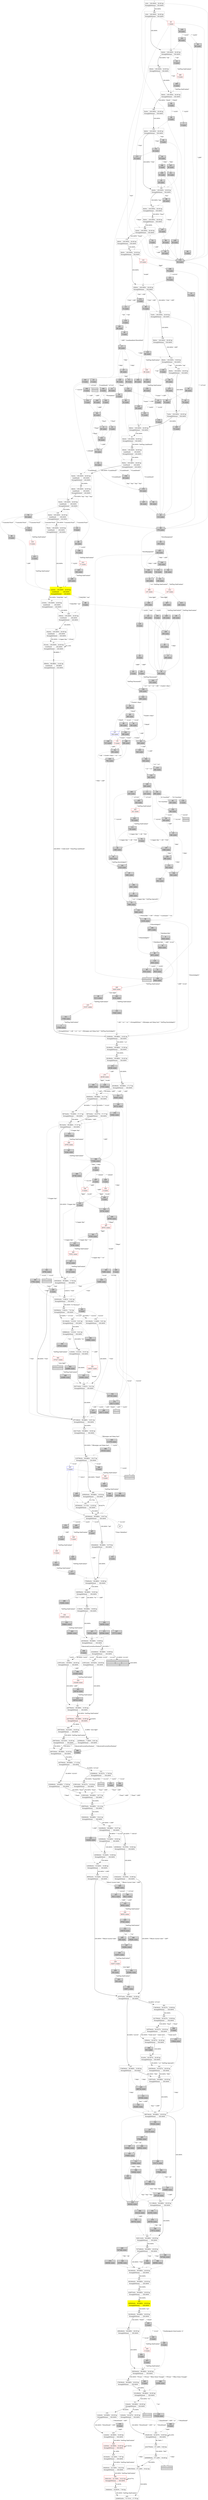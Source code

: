 digraph G {
    1 [shape=record
      ,label="{1|{1stts|100.000%|20.00\ hp}|{StrengthPotion4|100.000%}}"
      ,URL="https://www.projectaon.org/en/xhtml/lw/05sots/sect1.htm"
      ,color="/svg/gray"];
    2 [shape=record
      ,label="{2|{608stts|99.886%|14.62\ hp}|{LimbDeath|99.886%}|{StrengthPotion4|100.000%}}"
      ,URL="https://www.projectaon.org/en/xhtml/lw/05sots/sect2.htm"
      ,color="/svg/gray"];
    3 [shape=record
      ,label="{3|17556\ states}"
      ,URL="https://www.projectaon.org/en/xhtml/lw/05sots/sect3.htm"
      ,style=filled];
    5 [shape=record
      ,label="{5|0\ states}"
      ,URL="https://www.projectaon.org/en/xhtml/lw/05sots/sect5.htm"
      ,style=filled
      ,fontcolor="/svg/white"];
    6 [shape=record
      ,label="{6|60\ states}"
      ,URL="https://www.projectaon.org/en/xhtml/lw/05sots/sect6.htm"
      ,style=filled];
    7 [shape=record
      ,label="{7|0\ states}"
      ,URL="https://www.projectaon.org/en/xhtml/lw/05sots/sect7.htm"
      ,style=filled];
    8 [shape=record
      ,label="{8|6444\ states}"
      ,URL="https://www.projectaon.org/en/xhtml/lw/05sots/sect8.htm"
      ,style=filled];
    9 [shape=record
      ,label="{9|408\ states}"
      ,URL="https://www.projectaon.org/en/xhtml/lw/05sots/sect9.htm"
      ,style=filled];
    10 [shape=record
       ,label="{10|72\ states}"
       ,URL="https://www.projectaon.org/en/xhtml/lw/05sots/sect10.htm"
       ,style=filled];
    11 [shape=record
       ,label="{11|420\ states}"
       ,URL="https://www.projectaon.org/en/xhtml/lw/05sots/sect11.htm"
       ,style=filled];
    13 [shape=record
       ,label="{13|72\ states}"
       ,URL="https://www.projectaon.org/en/xhtml/lw/05sots/sect13.htm"
       ,style=filled];
    14 [shape=record
       ,label="{14|7896\ states}"
       ,URL="https://www.projectaon.org/en/xhtml/lw/05sots/sect14.htm"
       ,style=filled];
    15 [shape=record
       ,label="{15|0\ states}"
       ,URL="https://www.projectaon.org/en/xhtml/lw/05sots/sect15.htm"
       ,style=filled];
    16 [shape=record
       ,label="{16|{28stts|100.000%|20.00\ hp}|{StrengthPotion4|100.000%}}"
       ,URL="https://www.projectaon.org/en/xhtml/lw/05sots/sect16.htm"
       ,color="/svg/gray"];
    17 [shape=record
       ,label="{17|64\ states}"
       ,URL="https://www.projectaon.org/en/xhtml/lw/05sots/sect17.htm"
       ,style=filled];
    18 [shape=record
       ,label="{18|5389\ states}"
       ,URL="https://www.projectaon.org/en/xhtml/lw/05sots/sect18.htm"
       ,style=filled
       ,fontcolor="/svg/white"];
    19 [shape=record
       ,label="{19|0\ states}"
       ,URL="https://www.projectaon.org/en/xhtml/lw/05sots/sect19.htm"
       ,style=filled];
    20 [shape=record
       ,label="{20|1\ states}"
       ,URL="https://www.projectaon.org/en/xhtml/lw/05sots/sect20.htm"
       ,color="/svg/red"];
    21 [shape=record
       ,label="{21|5916\ states}"
       ,URL="https://www.projectaon.org/en/xhtml/lw/05sots/sect21.htm"
       ,style=filled];
    22 [shape=record
       ,label="{22|0\ states}"
       ,URL="https://www.projectaon.org/en/xhtml/lw/05sots/sect22.htm"
       ,style=filled];
    23 [shape=record
       ,label="{23|0\ states}"
       ,URL="https://www.projectaon.org/en/xhtml/lw/05sots/sect23.htm"
       ,style=filled];
    24 [shape=record
       ,label="{24|40\ states}"
       ,URL="https://www.projectaon.org/en/xhtml/lw/05sots/sect24.htm"
       ,style=filled];
    25 [shape=record
       ,label="{25|112\ states}"
       ,URL="https://www.projectaon.org/en/xhtml/lw/05sots/sect25.htm"
       ,style=filled];
    26 [shape=record
       ,label="{26|384\ states}"
       ,URL="https://www.projectaon.org/en/xhtml/lw/05sots/sect26.htm"
       ,style=filled];
    27 [shape=record
       ,label="{27|{48stts|100.000%|20.00\ hp}|{LimbDeath|100.000%}|{StrengthPotion4|100.000%}}"
       ,URL="https://www.projectaon.org/en/xhtml/lw/05sots/sect27.htm"
       ,color="/svg/gray"];
    28 [shape=record
       ,label="{28|0\ states}"
       ,URL="https://www.projectaon.org/en/xhtml/lw/05sots/sect28.htm"
       ,style=filled];
    29 [shape=record
       ,label="{29|0\ states}"
       ,URL="https://www.projectaon.org/en/xhtml/lw/05sots/sect29.htm"
       ,style=filled];
    30 [shape=record
       ,label="{30|456\ states}"
       ,URL="https://www.projectaon.org/en/xhtml/lw/05sots/sect30.htm"
       ,style=filled];
    31 [shape=record
       ,label="{31|64\ states}"
       ,URL="https://www.projectaon.org/en/xhtml/lw/05sots/sect31.htm"
       ,style=filled];
    32 [shape=record
       ,label="{32|28\ states}"
       ,URL="https://www.projectaon.org/en/xhtml/lw/05sots/sect32.htm"
       ,style=filled];
    33 [shape=record
       ,label="{33|{72stts|100.000%|20.00\ hp}|{StrengthPotion4|100.000%}}"
       ,URL="https://www.projectaon.org/en/xhtml/lw/05sots/sect33.htm"
       ,color="/svg/gray"];
    34 [shape=record
       ,label="{34|336\ states}"
       ,URL="https://www.projectaon.org/en/xhtml/lw/05sots/sect34.htm"
       ,style=filled];
    35 [shape=record
       ,label="{35|4560\ states}"
       ,URL="https://www.projectaon.org/en/xhtml/lw/05sots/sect35.htm"
       ,style=filled];
    36 [shape=record
       ,label="{36|48\ states}"
       ,URL="https://www.projectaon.org/en/xhtml/lw/05sots/sect36.htm"
       ,style=filled];
    37 [shape=record
       ,label="{37|{210stts|100.000%|20.00\ hp}|{LimbDeath|100.000%}|{StrengthPotion4|100.000%}}"
       ,URL="https://www.projectaon.org/en/xhtml/lw/05sots/sect37.htm"
       ,color="/svg/gray"];
    38 [shape=record
       ,label="{38|348\ states}"
       ,URL="https://www.projectaon.org/en/xhtml/lw/05sots/sect38.htm"
       ,style=filled];
    39 [shape=record
       ,label="{39|432\ states}"
       ,URL="https://www.projectaon.org/en/xhtml/lw/05sots/sect39.htm"
       ,style=filled];
    40 [shape=record
       ,label="{40|0\ states}"
       ,URL="https://www.projectaon.org/en/xhtml/lw/05sots/sect40.htm"
       ,style=filled];
    41 [shape=record
       ,label="{41|0\ states}"
       ,URL="https://www.projectaon.org/en/xhtml/lw/05sots/sect41.htm"
       ,style=filled];
    42 [shape=record
       ,label="{42|0\ states}"
       ,URL="https://www.projectaon.org/en/xhtml/lw/05sots/sect42.htm"
       ,style=filled];
    43 [shape=record
       ,label="{43|76\ states}"
       ,URL="https://www.projectaon.org/en/xhtml/lw/05sots/sect43.htm"
       ,style=filled];
    44 [shape=record
       ,label="{44|1068\ states}"
       ,URL="https://www.projectaon.org/en/xhtml/lw/05sots/sect44.htm"
       ,style=filled];
    45 [shape=record
       ,label="{45|276\ states}"
       ,URL="https://www.projectaon.org/en/xhtml/lw/05sots/sect45.htm"
       ,style=filled];
    47 [shape=record
       ,label="{47|60\ states}"
       ,URL="https://www.projectaon.org/en/xhtml/lw/05sots/sect47.htm"
       ,style=filled];
    48 [shape=record
       ,label="{48|360\ states}"
       ,URL="https://www.projectaon.org/en/xhtml/lw/05sots/sect48.htm"
       ,style=filled];
    49 [shape=record
       ,label="{49|84\ states}"
       ,URL="https://www.projectaon.org/en/xhtml/lw/05sots/sect49.htm"
       ,style=filled];
    50 [shape=record
       ,label="{50|69\ states}"
       ,URL="https://www.projectaon.org/en/xhtml/lw/05sots/sect50.htm"
       ,style=filled];
    51 [shape=record
       ,label="{51|{108stts|100.000%|20.00\ hp}|{StrengthPotion4|100.000%}}"
       ,URL="https://www.projectaon.org/en/xhtml/lw/05sots/sect51.htm"
       ,color="/svg/gray"];
    52 [shape=record
       ,label="{52|852\ states}"
       ,URL="https://www.projectaon.org/en/xhtml/lw/05sots/sect52.htm"
       ,style=filled];
    53 [shape=record
       ,label="{53|{36stts|100.000%|20.00\ hp}|{StrengthPotion4|100.000%}}"
       ,URL="https://www.projectaon.org/en/xhtml/lw/05sots/sect53.htm"
       ,color="/svg/gray"];
    54 [shape=record
       ,label="{54|52\ states}"
       ,URL="https://www.projectaon.org/en/xhtml/lw/05sots/sect54.htm"
       ,style=filled];
    55 [shape=record
       ,label="{55|{56stts|100.000%|20.00\ hp}|{LimbDeath|100.000%}|{StrengthPotion4|100.000%}}"
       ,URL="https://www.projectaon.org/en/xhtml/lw/05sots/sect55.htm"
       ,color="/svg/gray"];
    56 [shape=record
       ,label="{56|0\ states}"
       ,URL="https://www.projectaon.org/en/xhtml/lw/05sots/sect56.htm"
       ,style=filled];
    57 [shape=record
       ,label="{57|{351stts|100.000%|20.00\ hp}|{LimbDeath|100.000%}|{StrengthPotion4|100.000%}}"
       ,URL="https://www.projectaon.org/en/xhtml/lw/05sots/sect57.htm"
       ,color="/svg/gray"];
    58 [shape=record
       ,label="{58|14100\ states}"
       ,URL="https://www.projectaon.org/en/xhtml/lw/05sots/sect58.htm"
       ,style=filled];
    59 [shape=record
       ,label="{59|146\ states}"
       ,URL="https://www.projectaon.org/en/xhtml/lw/05sots/sect59.htm"
       ,style=filled];
    60 [shape=record
       ,label="{60|76\ states}"
       ,URL="https://www.projectaon.org/en/xhtml/lw/05sots/sect60.htm"
       ,style=filled];
    61 [shape=record
       ,label="{61|32\ states}"
       ,URL="https://www.projectaon.org/en/xhtml/lw/05sots/sect61.htm"
       ,style=filled];
    62 [shape=record
       ,label="{62|420\ states}"
       ,URL="https://www.projectaon.org/en/xhtml/lw/05sots/sect62.htm"
       ,style=filled];
    63 [shape=record
       ,label="{63|0\ states}"
       ,URL="https://www.projectaon.org/en/xhtml/lw/05sots/sect63.htm"
       ,style=filled];
    64 [shape=record
       ,label="{64|65\ states}"
       ,URL="https://www.projectaon.org/en/xhtml/lw/05sots/sect64.htm"
       ,style=filled];
    65 [shape=record
       ,label="{65|240\ states}"
       ,URL="https://www.projectaon.org/en/xhtml/lw/05sots/sect65.htm"
       ,style=filled];
    66 [shape=record
       ,label="{66|0\ states}"
       ,URL="https://www.projectaon.org/en/xhtml/lw/05sots/sect66.htm"
       ,style=filled];
    67 [shape=record
       ,label="{67|{31640stts|99.886%|14.62\ hp}|{StrengthPotion4|100.000%}}"
       ,URL="https://www.projectaon.org/en/xhtml/lw/05sots/sect67.htm"
       ,color="/svg/gray"];
    68 [shape=record
       ,label="{68|{52stts|100.000%|20.00\ hp}|{LimbDeath|100.000%}|{StrengthPotion4|100.000%}}"
       ,URL="https://www.projectaon.org/en/xhtml/lw/05sots/sect68.htm"
       ,color="/svg/gray"];
    69 [shape=record
       ,label="{69|170\ states}"
       ,URL="https://www.projectaon.org/en/xhtml/lw/05sots/sect69.htm"
       ,style=filled];
    70 [shape=record
       ,label="{70|68\ states}"
       ,URL="https://www.projectaon.org/en/xhtml/lw/05sots/sect70.htm"
       ,style=filled];
    71 [shape=record
       ,label="{71|56\ states}"
       ,URL="https://www.projectaon.org/en/xhtml/lw/05sots/sect71.htm"
       ,style=filled];
    72 [shape=record
       ,label="{72|0\ states}"
       ,URL="https://www.projectaon.org/en/xhtml/lw/05sots/sect72.htm"
       ,style=filled];
    73 [shape=record
       ,label="{73|56\ states}"
       ,URL="https://www.projectaon.org/en/xhtml/lw/05sots/sect73.htm"
       ,style=filled];
    74 [shape=record
       ,label="{74|0\ states}"
       ,URL="https://www.projectaon.org/en/xhtml/lw/05sots/sect74.htm"
       ,style=filled];
    75 [shape=record
       ,label="{75|44\ states}"
       ,URL="https://www.projectaon.org/en/xhtml/lw/05sots/sect75.htm"
       ,style=filled];
    76 [shape=record
       ,label="{76|6444\ states}"
       ,URL="https://www.projectaon.org/en/xhtml/lw/05sots/sect76.htm"
       ,style=filled];
    77 [shape=record
       ,label="{77|0\ states}"
       ,URL="https://www.projectaon.org/en/xhtml/lw/05sots/sect77.htm"
       ,style=filled
       ,fontcolor="/svg/white"];
    78 [shape=record
       ,label="{78|456\ states}"
       ,URL="https://www.projectaon.org/en/xhtml/lw/05sots/sect78.htm"
       ,style=filled];
    79 [shape=record
       ,label="{79|84\ states}"
       ,URL="https://www.projectaon.org/en/xhtml/lw/05sots/sect79.htm"
       ,style=filled];
    80 [shape=record
       ,label="{80|336\ states}"
       ,URL="https://www.projectaon.org/en/xhtml/lw/05sots/sect80.htm"
       ,style=filled];
    81 [shape=record
       ,label="{81|{64stts|100.000%|20.00\ hp}|{StrengthPotion4|100.000%}}"
       ,URL="https://www.projectaon.org/en/xhtml/lw/05sots/sect81.htm"
       ,color="/svg/gray"];
    82 [shape=record
       ,label="{82|0\ states}"
       ,URL="https://www.projectaon.org/en/xhtml/lw/05sots/sect82.htm"
       ,style=filled];
    83 [shape=record
       ,label="{83|1620\ states}"
       ,URL="https://www.projectaon.org/en/xhtml/lw/05sots/sect83.htm"
       ,style=filled];
    84 [shape=record
       ,label="{84|52\ states}"
       ,URL="https://www.projectaon.org/en/xhtml/lw/05sots/sect84.htm"
       ,style=filled];
    85 [shape=record
       ,label="{85|158\ states}"
       ,URL="https://www.projectaon.org/en/xhtml/lw/05sots/sect85.htm"
       ,style=filled];
    86 [shape=record
       ,label="{86|0\ states}"
       ,URL="https://www.projectaon.org/en/xhtml/lw/05sots/sect86.htm"
       ,style=filled];
    87 [shape=record
       ,label="{87|348\ states}"
       ,URL="https://www.projectaon.org/en/xhtml/lw/05sots/sect87.htm"
       ,style=filled];
    88 [shape=record
       ,label="{88|40\ states}"
       ,URL="https://www.projectaon.org/en/xhtml/lw/05sots/sect88.htm"
       ,style=filled];
    89 [shape=record
       ,label="{89|5916\ states}"
       ,URL="https://www.projectaon.org/en/xhtml/lw/05sots/sect89.htm"
       ,style=filled];
    90 [shape=record
       ,label="{90|60\ states}"
       ,URL="https://www.projectaon.org/en/xhtml/lw/05sots/sect90.htm"
       ,style=filled];
    92 [shape=record
       ,label="{92|84\ states}"
       ,URL="https://www.projectaon.org/en/xhtml/lw/05sots/sect92.htm"
       ,style=filled];
    93 [shape=record
       ,label="{93|600\ states}"
       ,URL="https://www.projectaon.org/en/xhtml/lw/05sots/sect93.htm"
       ,style=filled];
    94 [shape=record
       ,label="{94|{68stts|100.000%|20.00\ hp}|{StrengthPotion4|100.000%}}"
       ,URL="https://www.projectaon.org/en/xhtml/lw/05sots/sect94.htm"
       ,color="/svg/gray"];
    95 [shape=record
       ,label="{95|{56stts|100.000%|20.00\ hp}|{StrengthPotion4|100.000%}}"
       ,URL="https://www.projectaon.org/en/xhtml/lw/05sots/sect95.htm"
       ,color="/svg/gray"];
    96 [shape=record
       ,label="{96|72\ states}"
       ,URL="https://www.projectaon.org/en/xhtml/lw/05sots/sect96.htm"
       ,style=filled];
    97 [shape=record
       ,label="{97|2880\ states}"
       ,URL="https://www.projectaon.org/en/xhtml/lw/05sots/sect97.htm"
       ,style=filled];
    98 [shape=record
       ,label="{98|6972\ states}"
       ,URL="https://www.projectaon.org/en/xhtml/lw/05sots/sect98.htm"
       ,style=filled];
    99 [shape=record
       ,label="{99|28\ states}"
       ,URL="https://www.projectaon.org/en/xhtml/lw/05sots/sect99.htm"
       ,style=filled];
    100 [shape=record
        ,label="{100|{182stts|100.000%|20.00\ hp}|{LimbDeath|100.000%}|{StrengthPotion4|100.000%}}"
        ,URL="https://www.projectaon.org/en/xhtml/lw/05sots/sect100.htm"
        ,color="/svg/gray"];
    101 [shape=record
        ,label="{101|15420\ states}"
        ,URL="https://www.projectaon.org/en/xhtml/lw/05sots/sect101.htm"
        ,style=filled];
    102 [shape=record
        ,label="{102|432\ states}"
        ,URL="https://www.projectaon.org/en/xhtml/lw/05sots/sect102.htm"
        ,style=filled];
    103 [shape=record
        ,label="{103|56\ states}"
        ,URL="https://www.projectaon.org/en/xhtml/lw/05sots/sect103.htm"
        ,style=filled];
    104 [shape=record
        ,label="{104|{1stts|100.000%|20.00\ hp}|{StrengthPotion4|100.000%}}"
        ,URL="https://www.projectaon.org/en/xhtml/lw/05sots/sect104.htm"
        ,color="/svg/gray"];
    105 [shape=record
        ,label="{105|996\ states}"
        ,URL="https://www.projectaon.org/en/xhtml/lw/05sots/sect105.htm"
        ,style=filled];
    107 [shape=record
        ,label="{107|0\ states}"
        ,URL="https://www.projectaon.org/en/xhtml/lw/05sots/sect107.htm"
        ,style=filled];
    108 [shape=record
        ,label="{108|{68stts|100.000%|20.00\ hp}|{StrengthPotion4|100.000%}}"
        ,URL="https://www.projectaon.org/en/xhtml/lw/05sots/sect108.htm"
        ,color="/svg/gray"];
    109 [shape=record
        ,label="{109|32\ states}"
        ,URL="https://www.projectaon.org/en/xhtml/lw/05sots/sect109.htm"
        ,style=filled];
    110 [shape=record
        ,label="{110|0\ states}"
        ,URL="https://www.projectaon.org/en/xhtml/lw/05sots/sect110.htm"
        ,style=filled];
    111 [shape=record
        ,label="{111|720\ states}"
        ,URL="https://www.projectaon.org/en/xhtml/lw/05sots/sect111.htm"
        ,style=filled];
    112 [shape=record
        ,label="{112|{68stts|100.000%|19.00\ hp}|{StrengthPotion4|100.000%}}"
        ,URL="https://www.projectaon.org/en/xhtml/lw/05sots/sect112.htm"
        ,color="/svg/gray"];
    113 [shape=record
        ,label="{113|{40stts|100.000%|20.00\ hp}|{StrengthPotion4|100.000%}}"
        ,URL="https://www.projectaon.org/en/xhtml/lw/05sots/sect113.htm"
        ,color="/svg/gray"];
    114 [shape=record
        ,label="{114|0\ states}"
        ,URL="https://www.projectaon.org/en/xhtml/lw/05sots/sect114.htm"
        ,style=filled];
    115 [shape=record
        ,label="{115|492\ states}"
        ,URL="https://www.projectaon.org/en/xhtml/lw/05sots/sect115.htm"
        ,style=filled];
    116 [shape=record
        ,label="{116|0\ states}"
        ,URL="https://www.projectaon.org/en/xhtml/lw/05sots/sect116.htm"
        ,style=filled];
    117 [shape=record
        ,label="{117|44\ states}"
        ,URL="https://www.projectaon.org/en/xhtml/lw/05sots/sect117.htm"
        ,style=filled];
    118 [shape=record
        ,label="{118|6444\ states}"
        ,URL="https://www.projectaon.org/en/xhtml/lw/05sots/sect118.htm"
        ,style=filled];
    120 [shape=record
        ,label="{120|0\ states}"
        ,URL="https://www.projectaon.org/en/xhtml/lw/05sots/sect120.htm"
        ,style=filled];
    121 [shape=record
        ,label="{121|52\ states}"
        ,URL="https://www.projectaon.org/en/xhtml/lw/05sots/sect121.htm"
        ,style=filled];
    122 [shape=record
        ,label="{122|600\ states}"
        ,URL="https://www.projectaon.org/en/xhtml/lw/05sots/sect122.htm"
        ,style=filled];
    123 [shape=record
        ,label="{123|25\ states}"
        ,URL="https://www.projectaon.org/en/xhtml/lw/05sots/sect123.htm"
        ,color="/svg/red"];
    124 [shape=record
        ,label="{124|0\ states}"
        ,URL="https://www.projectaon.org/en/xhtml/lw/05sots/sect124.htm"
        ,style=filled];
    125 [shape=record
        ,label="{125|38\ states}"
        ,URL="https://www.projectaon.org/en/xhtml/lw/05sots/sect125.htm"
        ,style=filled];
    126 [shape=record
        ,label="{126|{84stts|100.000%|20.00\ hp}|{LimbDeath|100.000%}|{StrengthPotion4|100.000%}}"
        ,URL="https://www.projectaon.org/en/xhtml/lw/05sots/sect126.htm"
        ,color="/svg/gray"];
    127 [shape=record
        ,label="{127|336\ states}"
        ,URL="https://www.projectaon.org/en/xhtml/lw/05sots/sect127.htm"
        ,color="/svg/blue"];
    128 [shape=record
        ,label="{128|56\ states}"
        ,URL="https://www.projectaon.org/en/xhtml/lw/05sots/sect128.htm"
        ,style=filled];
    129 [shape=record
        ,label="{129|28\ states}"
        ,URL="https://www.projectaon.org/en/xhtml/lw/05sots/sect129.htm"
        ,style=filled];
    130 [shape=record
        ,label="{130|80\ states}"
        ,URL="https://www.projectaon.org/en/xhtml/lw/05sots/sect130.htm"
        ,style=filled];
    131 [shape=record
        ,label="{131|6960\ states}"
        ,URL="https://www.projectaon.org/en/xhtml/lw/05sots/sect131.htm"
        ,style=filled];
    132 [shape=record
        ,label="{132|492\ states}"
        ,URL="https://www.projectaon.org/en/xhtml/lw/05sots/sect132.htm"
        ,style=filled];
    133 [shape=record
        ,label="{133|{68stts|100.000%|20.00\ hp}|{StrengthPotion4|100.000%}}"
        ,URL="https://www.projectaon.org/en/xhtml/lw/05sots/sect133.htm"
        ,color="/svg/gray"];
    134 [shape=record
        ,label="{134|{60stts|100.000%|20.00\ hp}|{StrengthPotion4|100.000%}}"
        ,URL="https://www.projectaon.org/en/xhtml/lw/05sots/sect134.htm"
        ,color="/svg/gray"];
    136 [shape=record
        ,label="{136|492\ states}"
        ,URL="https://www.projectaon.org/en/xhtml/lw/05sots/sect136.htm"
        ,style=filled];
    137 [shape=record
        ,label="{137|{224stts|100.000%|20.00\ hp}|{LimbDeath|100.000%}|{StrengthPotion4|100.000%}}"
        ,URL="https://www.projectaon.org/en/xhtml/lw/05sots/sect137.htm"
        ,style=filled
        ,color="/svg/yellow"];
    138 [shape=record
        ,label="{138|158\ states}"
        ,URL="https://www.projectaon.org/en/xhtml/lw/05sots/sect138.htm"
        ,style=filled];
    139 [shape=record
        ,label="{139|64\ states}"
        ,URL="https://www.projectaon.org/en/xhtml/lw/05sots/sect139.htm"
        ,style=filled];
    140 [shape=record
        ,label="{140|792\ states}"
        ,URL="https://www.projectaon.org/en/xhtml/lw/05sots/sect140.htm"
        ,style=filled];
    141 [shape=record
        ,label="{141|76\ states}"
        ,URL="https://www.projectaon.org/en/xhtml/lw/05sots/sect141.htm"
        ,style=filled];
    142 [shape=record
        ,label="{142|{64stts|100.000%|20.00\ hp}|{StrengthPotion4|100.000%}}"
        ,URL="https://www.projectaon.org/en/xhtml/lw/05sots/sect142.htm"
        ,color="/svg/gray"];
    143 [shape=record
        ,label="{143|0\ states}"
        ,URL="https://www.projectaon.org/en/xhtml/lw/05sots/sect143.htm"
        ,style=filled];
    144 [shape=record
        ,label="{144|146\ states}"
        ,URL="https://www.projectaon.org/en/xhtml/lw/05sots/sect144.htm"
        ,style=filled];
    145 [shape=record
        ,label="{145|{72stts|100.000%|20.00\ hp}|{StrengthPotion4|100.000%}}"
        ,URL="https://www.projectaon.org/en/xhtml/lw/05sots/sect145.htm"
        ,color="/svg/gray"];
    146 [shape=record
        ,label="{146|420\ states}"
        ,URL="https://www.projectaon.org/en/xhtml/lw/05sots/sect146.htm"
        ,style=filled];
    147 [shape=record
        ,label="{147|36\ states}"
        ,URL="https://www.projectaon.org/en/xhtml/lw/05sots/sect147.htm"
        ,style=filled];
    148 [shape=record
        ,label="{148|852\ states}"
        ,URL="https://www.projectaon.org/en/xhtml/lw/05sots/sect148.htm"
        ,style=filled];
    149 [shape=record
        ,label="{149|{196stts|100.000%|20.00\ hp}|{LimbDeath|100.000%}|{StrengthPotion4|100.000%}}"
        ,URL="https://www.projectaon.org/en/xhtml/lw/05sots/sect149.htm"
        ,color="/svg/gray"];
    150 [shape=record
        ,label="{150|636\ states}"
        ,URL="https://www.projectaon.org/en/xhtml/lw/05sots/sect150.htm"
        ,style=filled];
    151 [shape=record
        ,label="{151|72\ states}"
        ,URL="https://www.projectaon.org/en/xhtml/lw/05sots/sect151.htm"
        ,style=filled];
    152 [shape=record
        ,label="{152|384\ states}"
        ,URL="https://www.projectaon.org/en/xhtml/lw/05sots/sect152.htm"
        ,style=filled];
    153 [shape=record
        ,label="{153|{48stts|100.000%|20.00\ hp}|{StrengthPotion4|100.000%}}"
        ,URL="https://www.projectaon.org/en/xhtml/lw/05sots/sect153.htm"
        ,color="/svg/gray"];
    154 [shape=record
        ,label="{154|48\ states}"
        ,URL="https://www.projectaon.org/en/xhtml/lw/05sots/sect154.htm"
        ,style=filled];
    155 [shape=record
        ,label="{155|528\ states}"
        ,URL="https://www.projectaon.org/en/xhtml/lw/05sots/sect155.htm"
        ,style=filled];
    156 [shape=record
        ,label="{156|6972\ states}"
        ,URL="https://www.projectaon.org/en/xhtml/lw/05sots/sect156.htm"
        ,style=filled];
    157 [shape=record
        ,label="{157|32\ states}"
        ,URL="https://www.projectaon.org/en/xhtml/lw/05sots/sect157.htm"
        ,style=filled];
    158 [shape=record
        ,label="{158|924\ states}"
        ,URL="https://www.projectaon.org/en/xhtml/lw/05sots/sect158.htm"
        ,style=filled];
    159 [shape=record
        ,label="{159|313\ states}"
        ,URL="https://www.projectaon.org/en/xhtml/lw/05sots/sect159.htm"
        ,style=filled];
    160 [shape=record
        ,label="{160|{92stts|100.000%|20.00\ hp}|{LimbDeath|100.000%}|{StrengthPotion4|100.000%}}"
        ,URL="https://www.projectaon.org/en/xhtml/lw/05sots/sect160.htm"
        ,color="/svg/gray"];
    161 [shape=record
        ,label="{161|6\ states}"
        ,URL="https://www.projectaon.org/en/xhtml/lw/05sots/sect161.htm"
        ,style=filled];
    162 [shape=record
        ,label="{162|0\ states}"
        ,URL="https://www.projectaon.org/en/xhtml/lw/05sots/sect162.htm"
        ,style=filled];
    163 [shape=record
        ,label="{163|146\ states}"
        ,URL="https://www.projectaon.org/en/xhtml/lw/05sots/sect163.htm"
        ,style=filled];
    164 [shape=record
        ,label="{164|68\ states}"
        ,URL="https://www.projectaon.org/en/xhtml/lw/05sots/sect164.htm"
        ,style=filled];
    165 [shape=record
        ,label="{165|236\ states}"
        ,URL="https://www.projectaon.org/en/xhtml/lw/05sots/sect165.htm"
        ,style=filled];
    166 [shape=record
        ,label="{166|{60stts|100.000%|20.00\ hp}|{LimbDeath|100.000%}|{StrengthPotion4|100.000%}}"
        ,URL="https://www.projectaon.org/en/xhtml/lw/05sots/sect166.htm"
        ,color="/svg/gray"];
    167 [shape=record
        ,label="{167|1068\ states}"
        ,URL="https://www.projectaon.org/en/xhtml/lw/05sots/sect167.htm"
        ,style=filled];
    169 [shape=record
        ,label="{169|{44stts|100.000%|20.00\ hp}|{StrengthPotion4|100.000%}}"
        ,URL="https://www.projectaon.org/en/xhtml/lw/05sots/sect169.htm"
        ,color="/svg/gray"];
    170 [shape=record
        ,label="{170|{76stts|100.000%|20.00\ hp}|{LimbDeath|100.000%}|{StrengthPotion4|100.000%}}"
        ,URL="https://www.projectaon.org/en/xhtml/lw/05sots/sect170.htm"
        ,color="/svg/gray"];
    171 [shape=record
        ,label="{171|924\ states}"
        ,URL="https://www.projectaon.org/en/xhtml/lw/05sots/sect171.htm"
        ,style=filled];
    172 [shape=record
        ,label="{172|{28stts|100.000%|20.00\ hp}|{StrengthPotion4|100.000%}}"
        ,URL="https://www.projectaon.org/en/xhtml/lw/05sots/sect172.htm"
        ,color="/svg/gray"];
    173 [shape=record
        ,label="{173|0\ states}"
        ,URL="https://www.projectaon.org/en/xhtml/lw/05sots/sect173.htm"
        ,style=filled];
    174 [shape=record
        ,label="{174|134\ states}"
        ,URL="https://www.projectaon.org/en/xhtml/lw/05sots/sect174.htm"
        ,style=filled];
    175 [shape=record
        ,label="{175|0\ states}"
        ,URL="https://www.projectaon.org/en/xhtml/lw/05sots/sect175.htm"
        ,style=filled];
    176 [shape=record
        ,label="{176|94\ states}"
        ,URL="https://www.projectaon.org/en/xhtml/lw/05sots/sect176.htm"
        ,style=filled];
    177 [shape=record
        ,label="{177|76\ states}"
        ,URL="https://www.projectaon.org/en/xhtml/lw/05sots/sect177.htm"
        ,style=filled];
    178 [shape=record
        ,label="{178|0\ states}"
        ,URL="https://www.projectaon.org/en/xhtml/lw/05sots/sect178.htm"
        ,color="/svg/red"];
    179 [shape=record
        ,label="{179|92\ states}"
        ,URL="https://www.projectaon.org/en/xhtml/lw/05sots/sect179.htm"
        ,style=filled];
    180 [shape=record
        ,label="{180|276\ states}"
        ,URL="https://www.projectaon.org/en/xhtml/lw/05sots/sect180.htm"
        ,style=filled];
    181 [shape=record
        ,label="{181|3120\ states}"
        ,URL="https://www.projectaon.org/en/xhtml/lw/05sots/sect181.htm"
        ,style=filled];
    182 [shape=record
        ,label="{182|528\ states}"
        ,URL="https://www.projectaon.org/en/xhtml/lw/05sots/sect182.htm"
        ,style=filled];
    183 [shape=record
        ,label="{183|60\ states}"
        ,URL="https://www.projectaon.org/en/xhtml/lw/05sots/sect183.htm"
        ,style=filled];
    184 [shape=record
        ,label="{184|{52stts|100.000%|20.00\ hp}|{StrengthPotion4|100.000%}}"
        ,URL="https://www.projectaon.org/en/xhtml/lw/05sots/sect184.htm"
        ,color="/svg/gray"];
    185 [shape=record
        ,label="{185|72\ states}"
        ,URL="https://www.projectaon.org/en/xhtml/lw/05sots/sect185.htm"
        ,style=filled];
    186 [shape=record
        ,label="{186|456\ states}"
        ,URL="https://www.projectaon.org/en/xhtml/lw/05sots/sect186.htm"
        ,style=filled];
    187 [shape=record
        ,label="{187|68\ states}"
        ,URL="https://www.projectaon.org/en/xhtml/lw/05sots/sect187.htm"
        ,style=filled];
    188 [shape=record
        ,label="{188|{32stts|100.000%|20.00\ hp}|{StrengthPotion4|100.000%}}"
        ,URL="https://www.projectaon.org/en/xhtml/lw/05sots/sect188.htm"
        ,color="/svg/gray"];
    189 [shape=record
        ,label="{189|240\ states}"
        ,URL="https://www.projectaon.org/en/xhtml/lw/05sots/sect189.htm"
        ,style=filled];
    191 [shape=record
        ,label="{191|68\ states}"
        ,URL="https://www.projectaon.org/en/xhtml/lw/05sots/sect191.htm"
        ,style=filled];
    192 [shape=record
        ,label="{192|0\ states}"
        ,URL="https://www.projectaon.org/en/xhtml/lw/05sots/sect192.htm"
        ,style=filled];
    193 [shape=record
        ,label="{193|0\ states}"
        ,URL="https://www.projectaon.org/en/xhtml/lw/05sots/sect193.htm"
        ,style=filled];
    194 [shape=record
        ,label="{194|2641\ states}"
        ,URL="https://www.projectaon.org/en/xhtml/lw/05sots/sect194.htm"
        ,style=filled];
    195 [shape=record
        ,label="{195|456\ states}"
        ,URL="https://www.projectaon.org/en/xhtml/lw/05sots/sect195.htm"
        ,style=filled];
    196 [shape=record
        ,label="{196|0\ states}"
        ,URL="https://www.projectaon.org/en/xhtml/lw/05sots/sect196.htm"
        ,style=filled];
    197 [shape=record
        ,label="{197|84\ states}"
        ,URL="https://www.projectaon.org/en/xhtml/lw/05sots/sect197.htm"
        ,style=filled];
    198 [shape=record
        ,label="{198|76\ states}"
        ,URL="https://www.projectaon.org/en/xhtml/lw/05sots/sect198.htm"
        ,style=filled];
    199 [shape=record
        ,label="{199|456\ states}"
        ,URL="https://www.projectaon.org/en/xhtml/lw/05sots/sect199.htm"
        ,style=filled];
    200 [shape=record
        ,label="{200|{30168stts|99.886%|15.56\ hp}|{StrengthPotion4|100.000%}}"
        ,URL="https://www.projectaon.org/en/xhtml/lw/05sots/sect200.htm"
        ,color="/svg/gray"];
    201 [shape=record
        ,label="{201|{28168stts|99.886%|16.42\ hp}|{StrengthPotion4|100.000%}}"
        ,URL="https://www.projectaon.org/en/xhtml/lw/05sots/sect201.htm"
        ,color="/svg/gray"];
    202 [shape=record
        ,label="{202|{629112stts|89.896%|20.00\ hp}|{StrengthPotion4|100.000%}}"
        ,URL="https://www.projectaon.org/en/xhtml/lw/05sots/sect202.htm"
        ,color="/svg/gray"];
    203 [shape=record
        ,label="{203|256800\ states}"
        ,URL="https://www.projectaon.org/en/xhtml/lw/05sots/sect203.htm"
        ,style=filled];
    204 [shape=record
        ,label="{204|{2490699stts|57.128%|18.48\ hp}}"
        ,URL="https://www.projectaon.org/en/xhtml/lw/05sots/sect204.htm"
        ,color="/svg/gray"];
    205 [shape=record
        ,label="{205|72080\ states}"
        ,URL="https://www.projectaon.org/en/xhtml/lw/05sots/sect205.htm"
        ,style=filled];
    206 [shape=record
        ,label="{206|{561840stts|89.896%|20.00\ hp}|{StrengthPotion4|100.000%}}"
        ,URL="https://www.projectaon.org/en/xhtml/lw/05sots/sect206.htm"
        ,color="/svg/gray"];
    207 [shape=record
        ,label="{207|{205364stts|0.173%|12.00\ hp}|{StrengthPotion4|100.000%}}"
        ,URL="https://www.projectaon.org/en/xhtml/lw/05sots/sect207.htm"
        ,color="/svg/gray"];
    208 [shape=record
        ,label="{208|0\ states}"
        ,URL="https://www.projectaon.org/en/xhtml/lw/05sots/sect208.htm"
        ,style=filled];
    209 [shape=record
        ,label="{209|0\ states}"
        ,URL="https://www.projectaon.org/en/xhtml/lw/05sots/sect209.htm"
        ,style=filled];
    210 [shape=record
        ,label="{210|{219912stts|62.927%|18.38\ hp}|{StrengthPotion4|100.000%}}"
        ,URL="https://www.projectaon.org/en/xhtml/lw/05sots/sect210.htm"
        ,color="/svg/gray"];
    211 [shape=record
        ,label="{211|255384\ states}"
        ,URL="https://www.projectaon.org/en/xhtml/lw/05sots/sect211.htm"
        ,style=filled];
    212 [shape=record
        ,label="{212|{169860stts|0.012%|9.01\ hp}|{StrengthPotion4|100.000%}}"
        ,URL="https://www.projectaon.org/en/xhtml/lw/05sots/sect212.htm"
        ,color="/svg/gray"];
    213 [shape=record
        ,label="{213|258720\ states}"
        ,URL="https://www.projectaon.org/en/xhtml/lw/05sots/sect213.htm"
        ,style=filled];
    214 [shape=record
        ,label="{214|{289248stts|89.896%|20.00\ hp}|{StrengthPotion4|100.000%}}"
        ,URL="https://www.projectaon.org/en/xhtml/lw/05sots/sect214.htm"
        ,color="/svg/gray"];
    215 [shape=record
        ,label="{215|{59132stts|99.886%|17.27\ hp}|{StrengthPotion4|100.000%}}"
        ,URL="https://www.projectaon.org/en/xhtml/lw/05sots/sect215.htm"
        ,color="/svg/gray"];
    216 [shape=record
        ,label="{216|492420\ states}"
        ,URL="https://www.projectaon.org/en/xhtml/lw/05sots/sect216.htm"
        ,style=filled];
    217 [shape=record
        ,label="{217|0\ states}"
        ,URL="https://www.projectaon.org/en/xhtml/lw/05sots/sect217.htm"
        ,style=filled];
    218 [shape=record
        ,label="{218|{129360stts|53.920%|19.92\ hp}|{StrengthPotion4|100.000%}}"
        ,URL="https://www.projectaon.org/en/xhtml/lw/05sots/sect218.htm"
        ,color="/svg/gray"];
    219 [shape=record
        ,label="{219|176196\ states}"
        ,URL="https://www.projectaon.org/en/xhtml/lw/05sots/sect219.htm"
        ,style=filled];
    220 [shape=record
        ,label="{220|0\ states}"
        ,URL="https://www.projectaon.org/en/xhtml/lw/05sots/sect220.htm"
        ,style=filled];
    221 [shape=record
        ,label="{221|{245384stts|99.886%|19.98\ hp}|{StrengthPotion4|100.000%}}"
        ,URL="https://www.projectaon.org/en/xhtml/lw/05sots/sect221.htm"
        ,color="/svg/gray"];
    222 [shape=record
        ,label="{222|0\ states}"
        ,URL="https://www.projectaon.org/en/xhtml/lw/05sots/sect222.htm"
        ,style=filled];
    224 [shape=record
        ,label="{224|{205364stts|99.886%|19.67\ hp}|{StrengthPotion4|100.000%}}"
        ,URL="https://www.projectaon.org/en/xhtml/lw/05sots/sect224.htm"
        ,color="/svg/gray"];
    225 [shape=record
        ,label="{225|286728\ states}"
        ,URL="https://www.projectaon.org/en/xhtml/lw/05sots/sect225.htm"
        ,style=filled];
    226 [shape=record
        ,label="{226|0\ states}"
        ,URL="https://www.projectaon.org/en/xhtml/lw/05sots/sect226.htm"
        ,style=filled];
    227 [shape=record
        ,label="{227|310176\ states}"
        ,URL="https://www.projectaon.org/en/xhtml/lw/05sots/sect227.htm"
        ,style=filled];
    228 [shape=record
        ,label="{228|{454716stts|0.061%|9.41\ hp}|{StrengthPotion4|100.000%}}"
        ,URL="https://www.projectaon.org/en/xhtml/lw/05sots/sect228.htm"
        ,color="/svg/gray"];
    229 [shape=record
        ,label="{229|64680\ states}"
        ,URL="https://www.projectaon.org/en/xhtml/lw/05sots/sect229.htm"
        ,style=filled];
    230 [shape=record
        ,label="{230|1225\ states}"
        ,URL="https://www.projectaon.org/en/xhtml/lw/05sots/sect230.htm"
        ,style=filled
        ,fontcolor="/svg/white"];
    232 [shape=record
        ,label="{232|0\ states}"
        ,URL="https://www.projectaon.org/en/xhtml/lw/05sots/sect232.htm"
        ,style=filled
        ,fontcolor="/svg/white"];
    233 [shape=record
        ,label="{233|{176036stts|89.896%|20.00\ hp}|{StrengthPotion4|100.000%}}"
        ,URL="https://www.projectaon.org/en/xhtml/lw/05sots/sect233.htm"
        ,color="/svg/gray"];
    234 [shape=record
        ,label="{234|72080\ states}"
        ,URL="https://www.projectaon.org/en/xhtml/lw/05sots/sect234.htm"
        ,style=filled];
    235 [shape=record
        ,label="{235|{161700stts|62.927%|19.99\ hp}|{StrengthPotion4|100.000%}}"
        ,URL="https://www.projectaon.org/en/xhtml/lw/05sots/sect235.htm"
        ,color="/svg/gray"];
    236 [shape=record
        ,label="{236|0\ states}"
        ,URL="https://www.projectaon.org/en/xhtml/lw/05sots/sect236.htm"
        ,style=filled];
    237 [shape=record
        ,label="{237|193860\ states}"
        ,URL="https://www.projectaon.org/en/xhtml/lw/05sots/sect237.htm"
        ,style=filled];
    238 [shape=record
        ,label="{238|37553\ states}"
        ,URL="https://www.projectaon.org/en/xhtml/lw/05sots/sect238.htm"
        ,style=filled];
    239 [shape=record
        ,label="{239|0\ states}"
        ,URL="https://www.projectaon.org/en/xhtml/lw/05sots/sect239.htm"
        ,style=filled];
    241 [shape=record
        ,label="{241|{230526stts|62.927%|20.00\ hp}|{StrengthPotion4|100.000%}}"
        ,URL="https://www.projectaon.org/en/xhtml/lw/05sots/sect241.htm"
        ,color="/svg/gray"];
    242 [shape=record
        ,label="{242|{192508stts|0.061%|7.01\ hp}|{StrengthPotion4|100.000%}}"
        ,URL="https://www.projectaon.org/en/xhtml/lw/05sots/sect242.htm"
        ,color="/svg/gray"];
    243 [shape=record
        ,label="{243|936\ states}"
        ,URL="https://www.projectaon.org/en/xhtml/lw/05sots/sect243.htm"
        ,style=filled];
    244 [shape=record
        ,label="{244|166556\ states}"
        ,URL="https://www.projectaon.org/en/xhtml/lw/05sots/sect244.htm"
        ,style=filled];
    245 [shape=record
        ,label="{245|0\ states}"
        ,URL="https://www.projectaon.org/en/xhtml/lw/05sots/sect245.htm"
        ,style=filled];
    246 [shape=record
        ,label="{246|{184528stts|99.886%|17.92\ hp}|{StrengthPotion4|100.000%}}"
        ,URL="https://www.projectaon.org/en/xhtml/lw/05sots/sect246.htm"
        ,color="/svg/gray"];
    247 [shape=record
        ,label="{247|{187572stts|89.896%|19.58\ hp}|{StrengthPotion4|100.000%}}"
        ,URL="https://www.projectaon.org/en/xhtml/lw/05sots/sect247.htm"
        ,color="/svg/gray"];
    248 [shape=record
        ,label="{248|527448\ states}"
        ,URL="https://www.projectaon.org/en/xhtml/lw/05sots/sect248.htm"
        ,style=filled];
    249 [shape=record
        ,label="{249|224880\ states}"
        ,URL="https://www.projectaon.org/en/xhtml/lw/05sots/sect249.htm"
        ,style=filled];
    250 [shape=record
        ,label="{250|{232848stts|26.969%|17.80\ hp}|{StrengthPotion4|100.000%}}"
        ,URL="https://www.projectaon.org/en/xhtml/lw/05sots/sect250.htm"
        ,color="/svg/gray"];
    251 [shape=record
        ,label="{251|58212\ states}"
        ,URL="https://www.projectaon.org/en/xhtml/lw/05sots/sect251.htm"
        ,style=filled];
    252 [shape=record
        ,label="{252|{56732stts|79.909%|17.17\ hp}|{StrengthPotion4|100.000%}}"
        ,URL="https://www.projectaon.org/en/xhtml/lw/05sots/sect252.htm"
        ,color="/svg/gray"];
    253 [shape=record
        ,label="{253|{164281stts|62.927%|18.00\ hp}|{StrengthPotion4|100.000%}}"
        ,URL="https://www.projectaon.org/en/xhtml/lw/05sots/sect253.htm"
        ,color="/svg/gray"];
    254 [shape=record
        ,label="{254|{219512stts|39.955%|20.00\ hp}|{StrengthPotion4|100.000%}}"
        ,URL="https://www.projectaon.org/en/xhtml/lw/05sots/sect254.htm"
        ,color="/svg/gray"];
    255 [shape=record
        ,label="{255|226480\ states}"
        ,URL="https://www.projectaon.org/en/xhtml/lw/05sots/sect255.htm"
        ,style=filled];
    256 [shape=record
        ,label="{256|249024\ states}"
        ,URL="https://www.projectaon.org/en/xhtml/lw/05sots/sect256.htm"
        ,style=filled];
    258 [shape=record
        ,label="{258|828\ states}"
        ,URL="https://www.projectaon.org/en/xhtml/lw/05sots/sect258.htm"
        ,style=filled];
    259 [shape=record
        ,label="{259|17553\ states}"
        ,URL="https://www.projectaon.org/en/xhtml/lw/05sots/sect259.htm"
        ,style=filled
        ,fontcolor="/svg/white"];
    260 [shape=record
        ,label="{260|0\ states}"
        ,URL="https://www.projectaon.org/en/xhtml/lw/05sots/sect260.htm"
        ,style=filled];
    261 [shape=record
        ,label="{261|{219513stts|9.989%|20.00\ hp}|{StrengthPotion4|100.000%}}"
        ,URL="https://www.projectaon.org/en/xhtml/lw/05sots/sect261.htm"
        ,style=filled
        ,fontcolor="/svg/white"];
    262 [shape=record
        ,label="{262|{181184stts|0.012%|8.01\ hp}|{StrengthPotion4|100.000%}}"
        ,URL="https://www.projectaon.org/en/xhtml/lw/05sots/sect262.htm"
        ,color="/svg/gray"];
    263 [shape=record
        ,label="{263|0\ states}"
        ,URL="https://www.projectaon.org/en/xhtml/lw/05sots/sect263.htm"
        ,style=filled];
    264 [shape=record
        ,label="{264|{166556stts|99.886%|19.93\ hp}|{StrengthPotion4|100.000%}}"
        ,URL="https://www.projectaon.org/en/xhtml/lw/05sots/sect264.htm"
        ,color="/svg/gray"];
    265 [shape=record
        ,label="{265|279600\ states}"
        ,URL="https://www.projectaon.org/en/xhtml/lw/05sots/sect265.htm"
        ,style=filled];
    266 [shape=record
        ,label="{266|67780\ states}"
        ,URL="https://www.projectaon.org/en/xhtml/lw/05sots/sect266.htm"
        ,style=filled];
    267 [shape=record
        ,label="{267|104592\ states}"
        ,URL="https://www.projectaon.org/en/xhtml/lw/05sots/sect267.htm"
        ,style=filled];
    268 [shape=record
        ,label="{268|{2359155stts|57.128%|19.22\ hp}}"
        ,URL="https://www.projectaon.org/en/xhtml/lw/05sots/sect268.htm"
        ,color="/svg/gray"];
    269 [shape=record
        ,label="{269|244172\ states}"
        ,URL="https://www.projectaon.org/en/xhtml/lw/05sots/sect269.htm"
        ,style=filled];
    270 [shape=record
        ,label="{270|135828\ states}"
        ,URL="https://www.projectaon.org/en/xhtml/lw/05sots/sect270.htm"
        ,style=filled];
    271 [shape=record
        ,label="{271|205364\ states}"
        ,URL="https://www.projectaon.org/en/xhtml/lw/05sots/sect271.htm"
        ,style=filled];
    272 [shape=record
        ,label="{272|{396744stts|89.896%|20.00\ hp}|{StrengthPotion4|100.000%}}"
        ,URL="https://www.projectaon.org/en/xhtml/lw/05sots/sect272.htm"
        ,color="/svg/gray"];
    273 [shape=record
        ,label="{273|26168\ states}"
        ,URL="https://www.projectaon.org/en/xhtml/lw/05sots/sect273.htm"
        ,style=filled];
    274 [shape=record
        ,label="{274|466596\ states}"
        ,URL="https://www.projectaon.org/en/xhtml/lw/05sots/sect274.htm"
        ,style=filled];
    275 [shape=record
        ,label="{275|{232448stts|99.886%|19.99\ hp}|{StrengthPotion4|100.000%}}"
        ,URL="https://www.projectaon.org/en/xhtml/lw/05sots/sect275.htm"
        ,color="/svg/gray"];
    276 [shape=record
        ,label="{276|395760\ states}"
        ,URL="https://www.projectaon.org/en/xhtml/lw/05sots/sect276.htm"
        ,style=filled];
    277 [shape=record
        ,label="{277|0\ states}"
        ,URL="https://www.projectaon.org/en/xhtml/lw/05sots/sect277.htm"
        ,style=filled];
    278 [shape=record
        ,label="{278|{1224stts|26.969%|20.00\ hp}|{StrengthPotion4|100.000%}}"
        ,URL="https://www.projectaon.org/en/xhtml/lw/05sots/sect278.htm"
        ,color="/svg/gray"];
    279 [shape=record
        ,label="{279|53064\ states}"
        ,URL="https://www.projectaon.org/en/xhtml/lw/05sots/sect279.htm"
        ,style=filled];
    281 [shape=record
        ,label="{281|{912stts|62.927%|20.00\ hp}|{StrengthPotion4|100.000%}}"
        ,URL="https://www.projectaon.org/en/xhtml/lw/05sots/sect281.htm"
        ,color="/svg/gray"];
    282 [shape=record
        ,label="{282|{218756stts|99.886%|19.27\ hp}|{StrengthPotion4|100.000%}}"
        ,URL="https://www.projectaon.org/en/xhtml/lw/05sots/sect282.htm"
        ,color="/svg/gray"];
    283 [shape=record
        ,label="{283|142296\ states}"
        ,URL="https://www.projectaon.org/en/xhtml/lw/05sots/sect283.htm"
        ,style=filled];
    284 [shape=record
        ,label="{284|432144\ states}"
        ,URL="https://www.projectaon.org/en/xhtml/lw/05sots/sect284.htm"
        ,style=filled];
    285 [shape=record
        ,label="{285|{26168stts|99.886%|17.17\ hp}|{StrengthPotion4|100.000%}}"
        ,URL="https://www.projectaon.org/en/xhtml/lw/05sots/sect285.htm"
        ,color="/svg/gray"];
    286 [shape=record
        ,label="{286|{322362stts|89.896%|20.00\ hp}|{StrengthPotion4|100.000%}}"
        ,URL="https://www.projectaon.org/en/xhtml/lw/05sots/sect286.htm"
        ,color="/svg/gray"];
    287 [shape=record
        ,label="{287|0\ states}"
        ,URL="https://www.projectaon.org/en/xhtml/lw/05sots/sect287.htm"
        ,style=filled];
    288 [shape=record
        ,label="{288|{258720stts|82.616%|16.05\ hp}|{StrengthPotion4|100.000%}}"
        ,URL="https://www.projectaon.org/en/xhtml/lw/05sots/sect288.htm"
        ,color="/svg/gray"];
    289 [shape=record
        ,label="{289|{191208stts|89.896%|20.00\ hp}|{StrengthPotion4|100.000%}}"
        ,URL="https://www.projectaon.org/en/xhtml/lw/05sots/sect289.htm"
        ,color="/svg/gray"];
    290 [shape=record
        ,label="{290|97120\ states}"
        ,URL="https://www.projectaon.org/en/xhtml/lw/05sots/sect290.htm"
        ,style=filled];
    291 [shape=record
        ,label="{291|{129360stts|53.920%|19.96\ hp}|{StrengthPotion4|100.000%}}"
        ,URL="https://www.projectaon.org/en/xhtml/lw/05sots/sect291.htm"
        ,color="/svg/gray"];
    292 [shape=record
        ,label="{292|0\ states}"
        ,URL="https://www.projectaon.org/en/xhtml/lw/05sots/sect292.htm"
        ,style=filled];
    293 [shape=record
        ,label="{293|72081\ states}"
        ,URL="https://www.projectaon.org/en/xhtml/lw/05sots/sect293.htm"
        ,style=filled
        ,fontcolor="/svg/white"];
    294 [shape=record
        ,label="{294|{258720stts|89.896%|16.30\ hp}|{StrengthPotion4|100.000%}}"
        ,URL="https://www.projectaon.org/en/xhtml/lw/05sots/sect294.htm"
        ,color="/svg/gray"];
    295 [shape=record
        ,label="{295|{205820stts|99.886%|19.50\ hp}|{StrengthPotion4|100.000%}}"
        ,URL="https://www.projectaon.org/en/xhtml/lw/05sots/sect295.htm"
        ,color="/svg/gray"];
    296 [shape=record
        ,label="{296|310176\ states}"
        ,URL="https://www.projectaon.org/en/xhtml/lw/05sots/sect296.htm"
        ,style=filled];
    297 [shape=record
        ,label="{297|0\ states}"
        ,URL="https://www.projectaon.org/en/xhtml/lw/05sots/sect297.htm"
        ,style=filled];
    298 [shape=record
        ,label="{298|42508\ states}"
        ,URL="https://www.projectaon.org/en/xhtml/lw/05sots/sect298.htm"
        ,style=filled];
    300 [shape=record
        ,label="{300|{90552stts|53.920%|20.00\ hp}|{StrengthPotion4|100.000%}}"
        ,URL="https://www.projectaon.org/en/xhtml/lw/05sots/sect300.htm"
        ,color="/svg/gray"];
    301 [shape=record
        ,label="{301|18792\ states}"
        ,URL="https://www.projectaon.org/en/xhtml/lw/05sots/sect301.htm"
        ,style=filled];
    302 [shape=record
        ,label="{302|{194040stts|89.896%|19.41\ hp}|{StrengthPotion4|100.000%}}"
        ,URL="https://www.projectaon.org/en/xhtml/lw/05sots/sect302.htm"
        ,color="/svg/gray"];
    303 [shape=record
        ,label="{303|0\ states}"
        ,URL="https://www.projectaon.org/en/xhtml/lw/05sots/sect303.htm"
        ,style=filled];
    304 [shape=record
        ,label="{304|157417\ states}"
        ,URL="https://www.projectaon.org/en/xhtml/lw/05sots/sect304.htm"
        ,style=filled
        ,fontcolor="/svg/white"];
    305 [shape=record
        ,label="{305|0\ states}"
        ,URL="https://www.projectaon.org/en/xhtml/lw/05sots/sect305.htm"
        ,style=filled];
    306 [shape=record
        ,label="{306|126672\ states}"
        ,URL="https://www.projectaon.org/en/xhtml/lw/05sots/sect306.htm"
        ,style=filled];
    307 [shape=record
        ,label="{307|376908\ states}"
        ,URL="https://www.projectaon.org/en/xhtml/lw/05sots/sect307.htm"
        ,style=filled];
    308 [shape=record
        ,label="{308|{192428stts|99.886%|19.79\ hp}|{StrengthPotion4|100.000%}}"
        ,URL="https://www.projectaon.org/en/xhtml/lw/05sots/sect308.htm"
        ,color="/svg/gray"];
    309 [shape=record
        ,label="{309|527448\ states}"
        ,URL="https://www.projectaon.org/en/xhtml/lw/05sots/sect309.htm"
        ,style=filled];
    310 [shape=record
        ,label="{310|0\ states}"
        ,URL="https://www.projectaon.org/en/xhtml/lw/05sots/sect310.htm"
        ,style=filled];
    311 [shape=record
        ,label="{311|{1344stts|89.896%|20.00\ hp}|{StrengthPotion4|100.000%}}"
        ,URL="https://www.projectaon.org/en/xhtml/lw/05sots/sect311.htm"
        ,color="/svg/gray"];
    312 [shape=record
        ,label="{312|{232848stts|62.927%|17.80\ hp}|{StrengthPotion4|100.000%}}"
        ,URL="https://www.projectaon.org/en/xhtml/lw/05sots/sect312.htm"
        ,color="/svg/gray"];
    313 [shape=record
        ,label="{313|{244172stts|99.886%|18.94\ hp}|{StrengthPotion4|100.000%}}"
        ,URL="https://www.projectaon.org/en/xhtml/lw/05sots/sect313.htm"
        ,color="/svg/gray"];
    314 [shape=record
        ,label="{314|376908\ states}"
        ,URL="https://www.projectaon.org/en/xhtml/lw/05sots/sect314.htm"
        ,style=filled];
    315 [shape=record
        ,label="{315|{1136stts|99.886%|19.96\ hp}|{StrengthPotion4|100.000%}}"
        ,URL="https://www.projectaon.org/en/xhtml/lw/05sots/sect315.htm"
        ,color="/svg/gray"];
    317 [shape=record
        ,label="{317|60400\ states}"
        ,URL="https://www.projectaon.org/en/xhtml/lw/05sots/sect317.htm"
        ,style=filled];
    318 [shape=record
        ,label="{318|352464\ states}"
        ,URL="https://www.projectaon.org/en/xhtml/lw/05sots/sect318.htm"
        ,style=filled];
    319 [shape=record
        ,label="{319|0\ states}"
        ,URL="https://www.projectaon.org/en/xhtml/lw/05sots/sect319.htm"
        ,style=filled];
    320 [shape=record
        ,label="{320|{365820stts|89.896%|20.00\ hp}|{StrengthPotion4|100.000%}}"
        ,URL="https://www.projectaon.org/en/xhtml/lw/05sots/sect320.htm"
        ,style=filled
        ,color="/svg/yellow"];
    321 [shape=record
        ,label="{321|{1008stts|62.927%|20.00\ hp}|{StrengthPotion4|100.000%}}"
        ,URL="https://www.projectaon.org/en/xhtml/lw/05sots/sect321.htm"
        ,color="/svg/gray"];
    322 [shape=record
        ,label="{322|63740\ states}"
        ,URL="https://www.projectaon.org/en/xhtml/lw/05sots/sect322.htm"
        ,style=filled];
    323 [shape=record
        ,label="{323|{245784stts|89.896%|17.10\ hp}|{StrengthPotion4|100.000%}}"
        ,URL="https://www.projectaon.org/en/xhtml/lw/05sots/sect323.htm"
        ,color="/svg/gray"];
    325 [shape=record
        ,label="{325|111576\ states}"
        ,URL="https://www.projectaon.org/en/xhtml/lw/05sots/sect325.htm"
        ,style=filled];
    326 [shape=record
        ,label="{326|176712\ states}"
        ,URL="https://www.projectaon.org/en/xhtml/lw/05sots/sect326.htm"
        ,style=filled];
    327 [shape=record
        ,label="{327|137172\ states}"
        ,URL="https://www.projectaon.org/en/xhtml/lw/05sots/sect327.htm"
        ,style=filled];
    328 [shape=record
        ,label="{328|253596\ states}"
        ,URL="https://www.projectaon.org/en/xhtml/lw/05sots/sect328.htm"
        ,style=filled];
    329 [shape=record
        ,label="{329|59700\ states}"
        ,URL="https://www.projectaon.org/en/xhtml/lw/05sots/sect329.htm"
        ,style=filled];
    331 [shape=record
        ,label="{331|{491844stts|89.896%|20.00\ hp}|{StrengthPotion4|100.000%}}"
        ,URL="https://www.projectaon.org/en/xhtml/lw/05sots/sect331.htm"
        ,color="/svg/gray"];
    332 [shape=record
        ,label="{332|257108\ states}"
        ,URL="https://www.projectaon.org/en/xhtml/lw/05sots/sect332.htm"
        ,style=filled];
    333 [shape=record
        ,label="{333|108378\ states}"
        ,URL="https://www.projectaon.org/en/xhtml/lw/05sots/sect333.htm"
        ,style=filled];
    334 [shape=record
        ,label="{334|0\ states}"
        ,URL="https://www.projectaon.org/en/xhtml/lw/05sots/sect334.htm"
        ,color="/svg/red"];
    335 [shape=record
        ,label="{335|{2433750stts|57.128%|9.84\ hp}}"
        ,URL="https://www.projectaon.org/en/xhtml/lw/05sots/sect335.htm"
        ,color="/svg/gray"];
    336 [shape=record
        ,label="{336|0\ states}"
        ,URL="https://www.projectaon.org/en/xhtml/lw/05sots/sect336.htm"
        ,style=filled];
    337 [shape=record
        ,label="{337|{174636stts|26.969%|19.98\ hp}|{StrengthPotion4|100.000%}}"
        ,URL="https://www.projectaon.org/en/xhtml/lw/05sots/sect337.htm"
        ,color="/svg/gray"];
    338 [shape=record
        ,label="{338|56732\ states}"
        ,URL="https://www.projectaon.org/en/xhtml/lw/05sots/sect338.htm"
        ,style=filled];
    339 [shape=record
        ,label="{339|{206976stts|89.896%|19.12\ hp}|{StrengthPotion4|100.000%}}"
        ,URL="https://www.projectaon.org/en/xhtml/lw/05sots/sect339.htm"
        ,color="/svg/gray"];
    340 [shape=record
        ,label="{340|565704\ states}"
        ,URL="https://www.projectaon.org/en/xhtml/lw/05sots/sect340.htm"
        ,style=filled];
    341 [shape=record
        ,label="{341|76760\ states}"
        ,URL="https://www.projectaon.org/en/xhtml/lw/05sots/sect341.htm"
        ,style=filled];
    342 [shape=record
        ,label="{342|353436\ states}"
        ,URL="https://www.projectaon.org/en/xhtml/lw/05sots/sect342.htm"
        ,style=filled];
    343 [shape=record
        ,label="{343|{179492stts|99.886%|19.88\ hp}|{StrengthPotion4|100.000%}}"
        ,URL="https://www.projectaon.org/en/xhtml/lw/05sots/sect343.htm"
        ,color="/svg/gray"];
    344 [shape=record
        ,label="{344|{148764stts|62.927%|20.00\ hp}|{StrengthPotion4|100.000%}}"
        ,URL="https://www.projectaon.org/en/xhtml/lw/05sots/sect344.htm"
        ,color="/svg/gray"];
    345 [shape=record
        ,label="{345|44560\ states}"
        ,URL="https://www.projectaon.org/en/xhtml/lw/05sots/sect345.htm"
        ,style=filled];
    346 [shape=record
        ,label="{346|466596\ states}"
        ,URL="https://www.projectaon.org/en/xhtml/lw/05sots/sect346.htm"
        ,style=filled];
    347 [shape=record
        ,label="{347|182532\ states}"
        ,URL="https://www.projectaon.org/en/xhtml/lw/05sots/sect347.htm"
        ,style=filled];
    348 [shape=record
        ,label="{348|106284\ states}"
        ,URL="https://www.projectaon.org/en/xhtml/lw/05sots/sect348.htm"
        ,style=filled];
    349 [shape=record
        ,label="{349|{1120stts|0.012%|10.01\ hp}|{StrengthPotion4|100.000%}}"
        ,URL="https://www.projectaon.org/en/xhtml/lw/05sots/sect349.htm"
        ,color="/svg/gray"];
    350 [shape=record
        ,label="{350|{1224stts|62.927%|20.00\ hp}|{StrengthPotion4|100.000%}}"
        ,URL="https://www.projectaon.org/en/xhtml/lw/05sots/sect350.htm"
        ,color="/svg/gray"];
    351 [shape=record
        ,label="{351|443352\ states}"
        ,URL="https://www.projectaon.org/en/xhtml/lw/05sots/sect351.htm"
        ,style=filled];
    352 [shape=record
        ,label="{352|{257108stts|99.886%|18.51\ hp}|{StrengthPotion4|100.000%}}"
        ,URL="https://www.projectaon.org/en/xhtml/lw/05sots/sect352.htm"
        ,color="/svg/gray"];
    354 [shape=record
        ,label="{354|0\ states}"
        ,URL="https://www.projectaon.org/en/xhtml/lw/05sots/sect354.htm"
        ,style=filled];
    356 [shape=record
        ,label="{356|912\ states}"
        ,URL="https://www.projectaon.org/en/xhtml/lw/05sots/sect356.htm"
        ,style=filled];
    357 [shape=record
        ,label="{357|0\ states}"
        ,URL="https://www.projectaon.org/en/xhtml/lw/05sots/sect357.htm"
        ,color="/svg/blue"];
    358 [shape=record
        ,label="{358|324648\ states}"
        ,URL="https://www.projectaon.org/en/xhtml/lw/05sots/sect358.htm"
        ,style=filled];
    359 [shape=record
        ,label="{359|{129360stts|53.920%|19.98\ hp}|{StrengthPotion4|100.000%}}"
        ,URL="https://www.projectaon.org/en/xhtml/lw/05sots/sect359.htm"
        ,color="/svg/gray"];
    360 [shape=record
        ,label="{360|0\ states}"
        ,URL="https://www.projectaon.org/en/xhtml/lw/05sots/sect360.htm"
        ,style=filled];
    362 [shape=record
        ,label="{362|279600\ states}"
        ,URL="https://www.projectaon.org/en/xhtml/lw/05sots/sect362.htm"
        ,style=filled];
    363 [shape=record
        ,label="{363|17552\ states}"
        ,URL="https://www.projectaon.org/en/xhtml/lw/05sots/sect363.htm"
        ,style=filled];
    364 [shape=record
        ,label="{364|{129360stts|35.976%|19.92\ hp}|{StrengthPotion4|100.000%}}"
        ,URL="https://www.projectaon.org/en/xhtml/lw/05sots/sect364.htm"
        ,color="/svg/gray"];
    365 [shape=record
        ,label="{365|{318072stts|89.896%|20.00\ hp}|{StrengthPotion4|100.000%}}"
        ,URL="https://www.projectaon.org/en/xhtml/lw/05sots/sect365.htm"
        ,color="/svg/gray"];
    366 [shape=record
        ,label="{366|0\ states}"
        ,URL="https://www.projectaon.org/en/xhtml/lw/05sots/sect366.htm"
        ,style=filled
        ,fontcolor="/svg/white"];
    367 [shape=record
        ,label="{367|357120\ states}"
        ,URL="https://www.projectaon.org/en/xhtml/lw/05sots/sect367.htm"
        ,style=filled];
    368 [shape=record
        ,label="{368|{56733stts|19.977%|17.17\ hp}|{StrengthPotion4|100.000%}}"
        ,URL="https://www.projectaon.org/en/xhtml/lw/05sots/sect368.htm"
        ,color="/svg/gray"];
    369 [shape=record
        ,label="{369|0\ states}"
        ,URL="https://www.projectaon.org/en/xhtml/lw/05sots/sect369.htm"
        ,style=filled];
    370 [shape=record
        ,label="{370|0\ states}"
        ,URL="https://www.projectaon.org/en/xhtml/lw/05sots/sect370.htm"
        ,style=filled];
    371 [shape=record
        ,label="{371|0\ states}"
        ,URL="https://www.projectaon.org/en/xhtml/lw/05sots/sect371.htm"
        ,style=filled];
    372 [shape=record
        ,label="{372|244172\ states}"
        ,URL="https://www.projectaon.org/en/xhtml/lw/05sots/sect372.htm"
        ,style=filled];
    373 [shape=record
        ,label="{373|{424872stts|89.896%|20.00\ hp}|{StrengthPotion4|100.000%}}"
        ,URL="https://www.projectaon.org/en/xhtml/lw/05sots/sect373.htm"
        ,color="/svg/gray"];
    374 [shape=record
        ,label="{374|{219512stts|49.943%|20.00\ hp}|{StrengthPotion4|100.000%}}"
        ,URL="https://www.projectaon.org/en/xhtml/lw/05sots/sect374.htm"
        ,color="/svg/gray"];
    376 [shape=record
        ,label="{376|{511188stts|89.896%|20.00\ hp}|{StrengthPotion4|100.000%}}"
        ,URL="https://www.projectaon.org/en/xhtml/lw/05sots/sect376.htm"
        ,color="/svg/gray"];
    377 [shape=record
        ,label="{377|{219912stts|89.896%|18.71\ hp}|{StrengthPotion4|100.000%}}"
        ,URL="https://www.projectaon.org/en/xhtml/lw/05sots/sect377.htm"
        ,color="/svg/gray"];
    378 [shape=record
        ,label="{378|{181184stts|0.048%|8.01\ hp}|{StrengthPotion4|100.000%}}"
        ,URL="https://www.projectaon.org/en/xhtml/lw/05sots/sect378.htm"
        ,color="/svg/gray"];
    379 [shape=record
        ,label="{379|0\ states}"
        ,URL="https://www.projectaon.org/en/xhtml/lw/05sots/sect379.htm"
        ,style=filled];
    380 [shape=record
        ,label="{380|{116424stts|35.976%|19.96\ hp}|{StrengthPotion4|100.000%}}"
        ,URL="https://www.projectaon.org/en/xhtml/lw/05sots/sect380.htm"
        ,color="/svg/gray"];
    381 [shape=record
        ,label="{381|{60400stts|99.886%|16.17\ hp}|{StrengthPotion4|100.000%}}"
        ,URL="https://www.projectaon.org/en/xhtml/lw/05sots/sect381.htm"
        ,color="/svg/gray"];
    382 [shape=record
        ,label="{382|{225984stts|7.280%|8.91\ hp}|{StrengthPotion4|100.000%}}"
        ,URL="https://www.projectaon.org/en/xhtml/lw/05sots/sect382.htm"
        ,color="/svg/gray"];
    383 [shape=record
        ,label="{383|{174636stts|62.927%|19.98\ hp}|{StrengthPotion4|100.000%}}"
        ,URL="https://www.projectaon.org/en/xhtml/lw/05sots/sect383.htm"
        ,color="/svg/gray"];
    384 [shape=record
        ,label="{384|105336\ states}"
        ,URL="https://www.projectaon.org/en/xhtml/lw/05sots/sect384.htm"
        ,style=filled];
    385 [shape=record
        ,label="{385|58213\ states}"
        ,URL="https://www.projectaon.org/en/xhtml/lw/05sots/sect385.htm"
        ,style=filled];
    386 [shape=record
        ,label="{386|{527448stts|89.896%|20.00\ hp}|{StrengthPotion4|100.000%}}"
        ,URL="https://www.projectaon.org/en/xhtml/lw/05sots/sect386.htm"
        ,color="/svg/gray"];
    387 [shape=record
        ,label="{387|59701\ states}"
        ,URL="https://www.projectaon.org/en/xhtml/lw/05sots/sect387.htm"
        ,color="/svg/red"];
    388 [shape=record
        ,label="{388|394704\ states}"
        ,URL="https://www.projectaon.org/en/xhtml/lw/05sots/sect388.htm"
        ,style=filled];
    390 [shape=record
        ,label="{390|2359156\ states}"
        ,URL="https://www.projectaon.org/en/xhtml/lw/05sots/sect390.htm"
        ,style=filled
        ,fontcolor="/svg/white"];
    391 [shape=record
        ,label="{391|{203832stts|0.061%|6.01\ hp}|{StrengthPotion4|100.000%}}"
        ,URL="https://www.projectaon.org/en/xhtml/lw/05sots/sect391.htm"
        ,color="/svg/gray"];
    392 [shape=record
        ,label="{392|{142296stts|89.896%|19.87\ hp}|{StrengthPotion4|100.000%}}"
        ,URL="https://www.projectaon.org/en/xhtml/lw/05sots/sect392.htm"
        ,color="/svg/gray"];
    393 [shape=record
        ,label="{393|169860\ states}"
        ,URL="https://www.projectaon.org/en/xhtml/lw/05sots/sect393.htm"
        ,style=filled];
    394 [shape=record
        ,label="{394|223464\ states}"
        ,URL="https://www.projectaon.org/en/xhtml/lw/05sots/sect394.htm"
        ,style=filled];
    395 [shape=record
        ,label="{395|{256344stts|89.896%|20.00\ hp}|{StrengthPotion4|100.000%}}"
        ,URL="https://www.projectaon.org/en/xhtml/lw/05sots/sect395.htm"
        ,color="/svg/gray"];
    396 [shape=record
        ,label="{396|71508\ states}"
        ,URL="https://www.projectaon.org/en/xhtml/lw/05sots/sect396.htm"
        ,style=filled];
    397 [shape=record
        ,label="{397|193860\ states}"
        ,URL="https://www.projectaon.org/en/xhtml/lw/05sots/sect397.htm"
        ,style=filled];
    398 [shape=record
        ,label="{398|105336\ states}"
        ,URL="https://www.projectaon.org/en/xhtml/lw/05sots/sect398.htm"
        ,style=filled];
    399 [shape=record
        ,label="{399|0\ states}"
        ,URL="https://www.projectaon.org/en/xhtml/lw/05sots/sect399.htm"
        ,style=filled];
    400 [shape=record
        ,label="{400|{2246832stts|73.731%|17.76\ hp}}"
        ,URL="https://www.projectaon.org/en/xhtml/lw/05sots/sect400.htm"
        ,color="/svg/gray"];
    401 [shape=record
        ,label="{334|0\ states}"
        ,URL="https://www.projectaon.org/en/xhtml/lw/05sots/sect334.htm"
        ,color="/svg/red"];
    402 [shape=record
        ,label="{273|26169\ states}"
        ,URL="https://www.projectaon.org/en/xhtml/lw/05sots/sect273.htm"
        ,color="/svg/red"];
    404 [shape=record
        ,label="{404|0\ states}"
        ,URL="https://www.projectaon.org/en/xhtml/lw/05sots/sect404.htm"
        ,style=filled];
    405 [shape=record
        ,label="{393|158537\ states}"
        ,URL="https://www.projectaon.org/en/xhtml/lw/05sots/sect393.htm"
        ,color="/svg/red"];
    4 [shape=record
      ,label="{4|146\ states}"
      ,URL="https://www.projectaon.org/en/xhtml/lw/05sots/sect4.htm"
      ,style=filled];
    406 [shape=record
        ,label="{406|147\ states}"
        ,URL="https://www.projectaon.org/en/xhtml/lw/05sots/sect406.htm"
        ,color="/svg/red"];
    407 [shape=record
        ,label="{407|236\ states}"
        ,URL="https://www.projectaon.org/en/xhtml/lw/05sots/sect407.htm"
        ,style=filled];
    12 [shape=record
       ,label="{12|0\ states}"
       ,URL="https://www.projectaon.org/en/xhtml/lw/05sots/sect12.htm"
       ,style=filled];
    408 [shape=record
        ,label="{408|0\ states}"
        ,URL="https://www.projectaon.org/en/xhtml/lw/05sots/sect408.htm"
        ,color="/svg/red"];
    409 [shape=record
        ,label="{409|0\ states}"
        ,URL="https://www.projectaon.org/en/xhtml/lw/05sots/sect409.htm"
        ,style=filled];
    46 [shape=record
       ,label="{46|8112\ states}"
       ,URL="https://www.projectaon.org/en/xhtml/lw/05sots/sect46.htm"
       ,style=filled];
    410 [shape=record
        ,label="{410|15157\ states}"
        ,URL="https://www.projectaon.org/en/xhtml/lw/05sots/sect410.htm"
        ,color="/svg/red"];
    411 [shape=record
        ,label="{411|17556\ states}"
        ,URL="https://www.projectaon.org/en/xhtml/lw/05sots/sect411.htm"
        ,style=filled];
    91 [shape=record
       ,label="{91|146\ states}"
       ,URL="https://www.projectaon.org/en/xhtml/lw/05sots/sect91.htm"
       ,style=filled];
    412 [shape=record
        ,label="{412|147\ states}"
        ,URL="https://www.projectaon.org/en/xhtml/lw/05sots/sect412.htm"
        ,color="/svg/red"];
    413 [shape=record
        ,label="{413|240\ states}"
        ,URL="https://www.projectaon.org/en/xhtml/lw/05sots/sect413.htm"
        ,style=filled];
    106 [shape=record
        ,label="{106|76\ states}"
        ,URL="https://www.projectaon.org/en/xhtml/lw/05sots/sect106.htm"
        ,style=filled];
    414 [shape=record
        ,label="{414|77\ states}"
        ,URL="https://www.projectaon.org/en/xhtml/lw/05sots/sect414.htm"
        ,color="/svg/red"];
    415 [shape=record
        ,label="{415|160\ states}"
        ,URL="https://www.projectaon.org/en/xhtml/lw/05sots/sect415.htm"
        ,style=filled];
    119 [shape=record
        ,label="{119|0\ states}"
        ,URL="https://www.projectaon.org/en/xhtml/lw/05sots/sect119.htm"
        ,style=filled];
    416 [shape=record
        ,label="{416|0\ states}"
        ,URL="https://www.projectaon.org/en/xhtml/lw/05sots/sect416.htm"
        ,color="/svg/red"];
    417 [shape=record
        ,label="{417|0\ states}"
        ,URL="https://www.projectaon.org/en/xhtml/lw/05sots/sect417.htm"
        ,style=filled];
    135 [shape=record
        ,label="{135|68\ states}"
        ,URL="https://www.projectaon.org/en/xhtml/lw/05sots/sect135.htm"
        ,style=filled];
    418 [shape=record
        ,label="{418|68\ states}"
        ,URL="https://www.projectaon.org/en/xhtml/lw/05sots/sect418.htm"
        ,color="/svg/red"];
    419 [shape=record
        ,label="{419|80\ states}"
        ,URL="https://www.projectaon.org/en/xhtml/lw/05sots/sect419.htm"
        ,style=filled];
    168 [shape=record
        ,label="{168|6444\ states}"
        ,URL="https://www.projectaon.org/en/xhtml/lw/05sots/sect168.htm"
        ,style=filled];
    420 [shape=record
        ,label="{420|6445\ states}"
        ,URL="https://www.projectaon.org/en/xhtml/lw/05sots/sect420.htm"
        ,color="/svg/red"];
    421 [shape=record
        ,label="{421|9132\ states}"
        ,URL="https://www.projectaon.org/en/xhtml/lw/05sots/sect421.htm"
        ,style=filled];
    190 [shape=record
        ,label="{190|420\ states}"
        ,URL="https://www.projectaon.org/en/xhtml/lw/05sots/sect190.htm"
        ,style=filled];
    422 [shape=record
        ,label="{422|421\ states}"
        ,URL="https://www.projectaon.org/en/xhtml/lw/05sots/sect422.htm"
        ,color="/svg/red"];
    423 [shape=record
        ,label="{423|720\ states}"
        ,URL="https://www.projectaon.org/en/xhtml/lw/05sots/sect423.htm"
        ,style=filled];
    223 [shape=record
        ,label="{223|{1224stts|26.969%|18.00\ hp}|{StrengthPotion4|100.000%}}"
        ,URL="https://www.projectaon.org/en/xhtml/lw/05sots/sect223.htm"
        ,color="/svg/gray"];
    424 [shape=record
        ,label="{424|{1225stts|26.969%|18.00\ hp}|{StrengthPotion4|100.000%}}"
        ,URL="https://www.projectaon.org/en/xhtml/lw/05sots/sect424.htm"
        ,color="/svg/red"];
    425 [shape=record
        ,label="{425|{18144stts|22.160%|7.97\ hp}|{StrengthPotion4|100.000%}}"
        ,URL="https://www.projectaon.org/en/xhtml/lw/05sots/sect425.htm"
        ,color="/svg/gray"];
    231 [shape=record
        ,label="{231|76760\ states}"
        ,URL="https://www.projectaon.org/en/xhtml/lw/05sots/sect231.htm"
        ,style=filled];
    426 [shape=record
        ,label="{426|76761\ states}"
        ,URL="https://www.projectaon.org/en/xhtml/lw/05sots/sect426.htm"
        ,color="/svg/red"];
    427 [shape=record
        ,label="{427|97120\ states}"
        ,URL="https://www.projectaon.org/en/xhtml/lw/05sots/sect427.htm"
        ,style=filled];
    240 [shape=record
        ,label="{240|0\ states}"
        ,URL="https://www.projectaon.org/en/xhtml/lw/05sots/sect240.htm"
        ,style=filled];
    428 [shape=record
        ,label="{428|0\ states}"
        ,URL="https://www.projectaon.org/en/xhtml/lw/05sots/sect428.htm"
        ,color="/svg/red"];
    429 [shape=record
        ,label="{429|0\ states}"
        ,URL="https://www.projectaon.org/en/xhtml/lw/05sots/sect429.htm"
        ,style=filled];
    280 [shape=record
        ,label="{280|232448\ states}"
        ,URL="https://www.projectaon.org/en/xhtml/lw/05sots/sect280.htm"
        ,style=filled];
    430 [shape=record
        ,label="{430|232449\ states}"
        ,URL="https://www.projectaon.org/en/xhtml/lw/05sots/sect430.htm"
        ,color="/svg/red"];
    431 [shape=record
        ,label="{431|258720\ states}"
        ,URL="https://www.projectaon.org/en/xhtml/lw/05sots/sect431.htm"
        ,style=filled];
    299 [shape=record
        ,label="{299|152484\ states}"
        ,URL="https://www.projectaon.org/en/xhtml/lw/05sots/sect299.htm"
        ,style=filled];
    432 [shape=record
        ,label="{432|152485\ states}"
        ,URL="https://www.projectaon.org/en/xhtml/lw/05sots/sect432.htm"
        ,color="/svg/red"];
    433 [shape=record
        ,label="{433|256800\ states}"
        ,URL="https://www.projectaon.org/en/xhtml/lw/05sots/sect433.htm"
        ,style=filled];
    316 [shape=record
        ,label="{316|90552\ states}"
        ,URL="https://www.projectaon.org/en/xhtml/lw/05sots/sect316.htm"
        ,style=filled];
    434 [shape=record
        ,label="{434|90553\ states}"
        ,URL="https://www.projectaon.org/en/xhtml/lw/05sots/sect434.htm"
        ,color="/svg/red"];
    435 [shape=record
        ,label="{435|97020\ states}"
        ,URL="https://www.projectaon.org/en/xhtml/lw/05sots/sect435.htm"
        ,style=filled];
    324 [shape=record
        ,label="{324|0\ states}"
        ,URL="https://www.projectaon.org/en/xhtml/lw/05sots/sect324.htm"
        ,style=filled];
    436 [shape=record
        ,label="{436|0\ states}"
        ,URL="https://www.projectaon.org/en/xhtml/lw/05sots/sect436.htm"
        ,color="/svg/red"];
    437 [shape=record
        ,label="{437|0\ states}"
        ,URL="https://www.projectaon.org/en/xhtml/lw/05sots/sect437.htm"
        ,style=filled];
    330 [shape=record
        ,label="{330|102072\ states}"
        ,URL="https://www.projectaon.org/en/xhtml/lw/05sots/sect330.htm"
        ,style=filled];
    438 [shape=record
        ,label="{438|102073\ states}"
        ,URL="https://www.projectaon.org/en/xhtml/lw/05sots/sect438.htm"
        ,color="/svg/red"];
    439 [shape=record
        ,label="{439|936\ states}"
        ,URL="https://www.projectaon.org/en/xhtml/lw/05sots/sect439.htm"
        ,style=filled];
    353 [shape=record
        ,label="{353|{19440stts|22.160%|18.23\ hp}|{StrengthPotion4|100.000%}}"
        ,URL="https://www.projectaon.org/en/xhtml/lw/05sots/sect353.htm"
        ,color="/svg/gray"];
    440 [shape=record
        ,label="{440|{19441stts|22.160%|18.23\ hp}|{StrengthPotion4|100.000%}}"
        ,URL="https://www.projectaon.org/en/xhtml/lw/05sots/sect440.htm"
        ,color="/svg/red"];
    441 [shape=record
        ,label="{441|{19440stts|16.603%|7.64\ hp}}"
        ,URL="https://www.projectaon.org/en/xhtml/lw/05sots/sect441.htm"
        ,color="/svg/gray"];
    355 [shape=record
        ,label="{355|157416\ states}"
        ,URL="https://www.projectaon.org/en/xhtml/lw/05sots/sect355.htm"
        ,style=filled];
    442 [shape=record
        ,label="{442|157417\ states}"
        ,URL="https://www.projectaon.org/en/xhtml/lw/05sots/sect442.htm"
        ,color="/svg/red"];
    443 [shape=record
        ,label="{443|224880\ states}"
        ,URL="https://www.projectaon.org/en/xhtml/lw/05sots/sect443.htm"
        ,style=filled];
    361 [shape=record
        ,label="{361|{245784stts|89.898%|19.56\ hp}|{StrengthPotion4|100.000%}}"
        ,URL="https://www.projectaon.org/en/xhtml/lw/05sots/sect361.htm"
        ,color="/svg/gray"];
    444 [shape=record
        ,label="{444|{245785stts|89.898%|19.56\ hp}|{StrengthPotion4|100.000%}}"
        ,URL="https://www.projectaon.org/en/xhtml/lw/05sots/sect444.htm"
        ,color="/svg/red"];
    445 [shape=record
        ,label="{445|{258720stts|82.616%|16.05\ hp}|{StrengthPotion4|100.000%}}"
        ,URL="https://www.projectaon.org/en/xhtml/lw/05sots/sect445.htm"
        ,color="/svg/gray"];
    375 [shape=record
        ,label="{375|18792\ states}"
        ,URL="https://www.projectaon.org/en/xhtml/lw/05sots/sect375.htm"
        ,style=filled];
    446 [shape=record
        ,label="{446|18793\ states}"
        ,URL="https://www.projectaon.org/en/xhtml/lw/05sots/sect446.htm"
        ,color="/svg/red"];
    447 [shape=record
        ,label="{447|32240\ states}"
        ,URL="https://www.projectaon.org/en/xhtml/lw/05sots/sect447.htm"
        ,style=filled];
    389 [shape=record
        ,label="{389|0\ states}"
        ,URL="https://www.projectaon.org/en/xhtml/lw/05sots/sect389.htm"
        ,style=filled];
    448 [shape=record
        ,label="{448|0\ states}"
        ,URL="https://www.projectaon.org/en/xhtml/lw/05sots/sect448.htm"
        ,color="/svg/red"];
    449 [shape=record
        ,label="{449|0\ states}"
        ,URL="https://www.projectaon.org/en/xhtml/lw/05sots/sect449.htm"
        ,style=filled];
    403 [shape=record
        ,label="{370|0\ states}"
        ,URL="https://www.projectaon.org/en/xhtml/lw/05sots/sect370.htm"
        ,style=filled];
    450 [shape=record
        ,label="{450|0\ states}"
        ,URL="https://www.projectaon.org/en/xhtml/lw/05sots/sect450.htm"
        ,color="/svg/red"];
    451 [shape=record
        ,label="{451|0\ states}"
        ,URL="https://www.projectaon.org/en/xhtml/lw/05sots/sect451.htm"
        ,style=filled];
    1 -> 36 [color="/svg/darkgray"
            ,label=""];
    1 -> 176 [color="/svg/darkgray"
             ,label=""];
    3 -> 67 [color="/svg/darkgray"
            ,label=" \"+StrengthPotion\" \"+4$\" \"+w\" \"+w\" \"+Blowpipe and Sleep Dart\" \"SetFlag Knowledge01\""];
    4 -> 406 [color="/svg/darkgray"
             ,label=" \"+w\" \"SetFlag HadCombat\""];
    6 -> 71 [color="/svg/darkgray"
            ,label=""];
    6 -> 103 [color="/svg/darkgray"
             ,label=""];
    7 -> 176 [color="/svg/darkgray"
             ,label=""];
    8 -> 67 [color="/svg/darkgray"
            ,label=" \"-2HP\" \"r(1/2)\""];
    8 -> 76 [color="/svg/darkgray"
            ,label=" \"-2HP\" \"r(1/2)\""];
    9 -> 78 [color="/svg/darkgray"
            ,label=""];
    10 -> 69 [color="/svg/darkgray"
             ,label=""];
    11 -> 167 [color="/svg/darkgray"
              ,label=" \"\" \"r(3/10)\""];
    11 -> 190 [color="/svg/darkgray"
              ,label=" \"\" \"r(7/10)\""];
    12 -> 408 [color="/svg/darkgray"
              ,label=" \"SetFlag HadCombat\""];
    13 -> 110 [color="/svg/darkgray"
              ,label=" \"!?ak\""];
    13 -> 187 [color="/svg/darkgray"
              ,label=" \"?ak\""];
    14 -> 58 [color="/svg/darkgray"
             ,label=""];
    14 -> 131 [color="/svg/darkgray"
              ,label=""];
    15 -> 151 [color="/svg/darkgray"
              ,label=" \"\" \"r(4/5)\""];
    15 -> 175 [color="/svg/darkgray"
              ,label=" \"\" \"r(1/5)\""];
    16 -> 123 [color="/svg/darkgray"
              ,label=""];
    17 -> 47 [color="/svg/darkgray"
             ,label=" \"?6th\""];
    17 -> 73 [color="/svg/darkgray"
             ,label=" \"!?6th\""];
    17 -> 112 [color="/svg/darkgray"
              ,label=" \"!?6th\""];
    17 -> 128 [color="/svg/darkgray"
              ,label=" \"!?6th\""];
    19 -> 49 [color="/svg/darkgray"
             ,label=""];
    19 -> 137 [color="/svg/darkgray"
              ,label=""];
    20 -> 125 [color="/svg/darkgray"
              ,label=""];
    20 -> 142 [color="/svg/darkgray"
              ,label=""];
    20 -> 161 [color="/svg/darkgray"
              ,label=" \"lost\""];
    20 -> 176 [color="/svg/darkgray"
              ,label=""];
    21 -> 168 [color="/svg/darkgray"
              ,label=""];
    22 -> 63 [color="/svg/darkgray"
             ,label=" \"-8HP\""];
    22 -> 107 [color="/svg/darkgray"
              ,label=" \"-8HP\""];
    23 -> 77 [color="/svg/darkgray"
             ,label=" \"\" \"r(7/10)\""];
    23 -> 114 [color="/svg/darkgray"
              ,label=" \"\" \"r(3/10)\""];
    23 -> 192 [color="/svg/darkgray"
              ,label=" \"f:LimbDeath\" \"r(7/10)\""];
    24 -> 147 [color="/svg/darkgray"
              ,label=" \"?6th\""];
    24 -> 196 [color="/svg/darkgray"
              ,label=" \"!?6th\""];
    25 -> 69 [color="/svg/darkgray"
             ,label=""];
    26 -> 48 [color="/svg/darkgray"
             ,label=" \"?MoM\""];
    26 -> 93 [color="/svg/darkgray"
             ,label=" \"!?MoM\""];
    26 -> 127 [color="/svg/darkgray"
              ,label=" \"!?MoM\""];
    28 -> 153 [color="/svg/darkgray"
              ,label=""];
    29 -> 55 [color="/svg/darkgray"
             ,label=""];
    30 -> 62 [color="/svg/darkgray"
             ,label=" \"lvl Guardian\""];
    30 -> 124 [color="/svg/darkgray"
              ,label=" \"!lvl Guardian\""];
    30 -> 152 [color="/svg/darkgray"
              ,label=" \"!lvl Guardian\""];
    31 -> 143 [color="/svg/darkgray"
              ,label=" \"?FireSphere\""];
    31 -> 183 [color="/svg/darkgray"
              ,label=" \"\""];
    32 -> 169 [color="/svg/darkgray"
              ,label=""];
    33 -> 185 [color="/svg/darkgray"
              ,label=""];
    34 -> 93 [color="/svg/darkgray"
             ,label=" \"-1HP\""];
    34 -> 127 [color="/svg/darkgray"
              ,label=" \"-1HP\""];
    35 -> 14 [color="/svg/darkgray"
             ,label=" \"+w\" \"+Copper Key\" \"SetFlag Special01\""];
    36 -> 176 [color="/svg/darkgray"
              ,label=""];
    38 -> 87 [color="/svg/darkgray"
             ,label=" \"-1HP\""];
    39 -> 9 [color="/svg/darkgray"
            ,label=""];
    39 -> 78 [color="/svg/darkgray"
             ,label=""];
    40 -> 17 [color="/svg/darkgray"
             ,label=" \"-2HP\" \"LoseItemKind [PouchSlot]\""];
    41 -> 71 [color="/svg/darkgray"
             ,label=""];
    41 -> 103 [color="/svg/darkgray"
              ,label=""];
    42 -> 75 [color="/svg/darkgray"
             ,label=""];
    42 -> 169 [color="/svg/darkgray"
              ,label=""];
    43 -> 33 [color="/svg/darkgray"
             ,label=""];
    43 -> 185 [color="/svg/darkgray"
              ,label=""];
    44 -> 83 [color="/svg/darkgray"
             ,label=""];
    44 -> 181 [color="/svg/darkgray"
              ,label=""];
    45 -> 78 [color="/svg/darkgray"
             ,label=""];
    45 -> 199 [color="/svg/darkgray"
              ,label=""];
    46 -> 410 [color="/svg/darkgray"
              ,label=" \"SetFlag HadCombat\""];
    47 -> 73 [color="/svg/darkgray"
             ,label=""];
    47 -> 128 [color="/svg/darkgray"
              ,label=""];
    48 -> 34 [color="/svg/darkgray"
             ,label=" \"\" \"r(1/2)\""];
    48 -> 80 [color="/svg/darkgray"
             ,label=" \"\" \"r(1/2)\""];
    49 -> 106 [color="/svg/darkgray"
              ,label=" \"\" \"r(3/5)\""];
    49 -> 189 [color="/svg/darkgray"
              ,label=" \"\" \"r(2/5)\""];
    50 -> 176 [color="/svg/darkgray"
              ,label=" \"-2HP\""];
    51 -> 13 [color="/svg/darkgray"
             ,label=" \"!?trk\" \"-1HP\""];
    51 -> 96 [color="/svg/darkgray"
             ,label=" \"!?trk\" \"-1HP\""];
    51 -> 173 [color="/svg/darkgray"
              ,label=" \"?trk\" \"-1HP\""];
    52 -> 140 [color="/svg/darkgray"
              ,label=" \"+4$\" \"+Gaoler's Keys\" \"+w\" \"+w\""];
    53 -> 157 [color="/svg/darkgray"
              ,label=""];
    54 -> 68 [color="/svg/darkgray"
             ,label=" \"f:LimbDeath\""];
    54 -> 154 [color="/svg/darkgray"
              ,label=" \"!f:LimbDeath\""];
    54 -> 179 [color="/svg/darkgray"
              ,label=" \"!f:LimbDeath\""];
    55 -> 154 [color="/svg/darkgray"
              ,label=" \"!f:LimbDeath\""];
    55 -> 179 [color="/svg/darkgray"
              ,label=" \"!f:LimbDeath\""];
    56 -> 7 [color="/svg/darkgray"
            ,label=" \"\" \"r(2/5)\""];
    56 -> 28 [color="/svg/darkgray"
             ,label=" \"\" \"r(3/5)\""];
    58 -> 67 [color="/svg/darkgray"
             ,label=" \"f:Knowledge01\""];
    58 -> 98 [color="/svg/darkgray"
             ,label=" \"!f:Knowledge01\""];
    58 -> 156 [color="/svg/darkgray"
              ,label=" \"!f:Knowledge01\""];
    59 -> 4 [color="/svg/darkgray"
            ,label=""];
    59 -> 91 [color="/svg/darkgray"
             ,label=""];
    60 -> 25 [color="/svg/darkgray"
             ,label=""];
    61 -> 176 [color="/svg/darkgray"
              ,label=""];
    62 -> 152 [color="/svg/darkgray"
              ,label=""];
    63 -> 102 [color="/svg/darkgray"
              ,label=" \"SetFlag Poisonned2\""];
    63 -> 150 [color="/svg/darkgray"
              ,label=" \"SetFlag Poisonned2\""];
    64 -> 177 [color="/svg/darkgray"
              ,label=" \"\""];
    65 -> 78 [color="/svg/darkgray"
             ,label=""];
    65 -> 199 [color="/svg/darkgray"
              ,label=""];
    66 -> 124 [color="/svg/darkgray"
              ,label=""];
    66 -> 149 [color="/svg/darkgray"
              ,label=""];
    68 -> 160 [color="/svg/darkgray"
              ,label=""];
    69 -> 85 [color="/svg/darkgray"
             ,label=" \"StoreEquipment\""];
    69 -> 138 [color="/svg/darkgray"
              ,label=" \"StoreEquipment\""];
    70 -> 43 [color="/svg/darkgray"
             ,label=""];
    70 -> 60 [color="/svg/darkgray"
             ,label=""];
    71 -> 54 [color="/svg/darkgray"
             ,label=""];
    72 -> 36 [color="/svg/darkgray"
             ,label=" \"-1HP\""];
    72 -> 176 [color="/svg/darkgray"
              ,label=" \"-1HP\""];
    73 -> 94 [color="/svg/darkgray"
             ,label=""];
    74 -> 44 [color="/svg/darkgray"
             ,label=""];
    74 -> 167 [color="/svg/darkgray"
              ,label=""];
    75 -> 24 [color="/svg/darkgray"
             ,label=""];
    75 -> 117 [color="/svg/darkgray"
              ,label=""];
    75 -> 169 [color="/svg/darkgray"
              ,label=""];
    76 -> 98 [color="/svg/darkgray"
             ,label=""];
    78 -> 102 [color="/svg/darkgray"
              ,label=""];
    78 -> 150 [color="/svg/darkgray"
              ,label=""];
    79 -> 86 [color="/svg/darkgray"
             ,label=" \"!?camo&&?hunt\""];
    79 -> 119 [color="/svg/darkgray"
              ,label=" \"!?camo&&?hunt\""];
    79 -> 170 [color="/svg/darkgray"
              ,label=" \"?camo&&?hunt\""];
    80 -> 136 [color="/svg/darkgray"
              ,label=""];
    82 -> 176 [color="/svg/darkgray"
              ,label=""];
    83 -> 181 [color="/svg/darkgray"
              ,label=" \"SetFlag Knowledge01\""];
    84 -> 81 [color="/svg/darkgray"
             ,label=""];
    85 -> 59 [color="/svg/darkgray"
             ,label=""];
    85 -> 163 [color="/svg/darkgray"
              ,label=""];
    86 -> 137 [color="/svg/darkgray"
              ,label=" \"-1HP\""];
    87 -> 105 [color="/svg/darkgray"
              ,label=" \"?6th\""];
    87 -> 158 [color="/svg/darkgray"
              ,label=" \"!?6th\""];
    88 -> 113 [color="/svg/darkgray"
              ,label=""];
    89 -> 18 [color="/svg/darkgray"
             ,label=""];
    90 -> 6 [color="/svg/darkgray"
            ,label=" \"?heal\""];
    90 -> 41 [color="/svg/darkgray"
             ,label=" \"!?heal\""];
    90 -> 71 [color="/svg/darkgray"
             ,label=" \"!?heal\""];
    90 -> 103 [color="/svg/darkgray"
              ,label=" \"!?heal\""];
    91 -> 412 [color="/svg/darkgray"
              ,label=" \"SetFlag HadCombat\""];
    92 -> 25 [color="/svg/darkgray"
             ,label=""];
    93 -> 155 [color="/svg/darkgray"
              ,label=" \"+1HP\""];
    93 -> 182 [color="/svg/darkgray"
              ,label=" \"+1HP\""];
    95 -> 56 [color="/svg/darkgray"
             ,label=" \"!?MoM\""];
    96 -> 135 [color="/svg/darkgray"
              ,label=""];
    96 -> 164 [color="/svg/darkgray"
              ,label=""];
    97 -> 14 [color="/svg/darkgray"
             ,label=""];
    97 -> 194 [color="/svg/darkgray"
              ,label=""];
    98 -> 118 [color="/svg/darkgray"
              ,label=""];
    98 -> 168 [color="/svg/darkgray"
              ,label=""];
    99 -> 36 [color="/svg/darkgray"
             ,label=""];
    99 -> 176 [color="/svg/darkgray"
              ,label=""];
    101 -> 67 [color="/svg/darkgray"
              ,label=" \"+4$\" \"+w\" \"+w\" \"+StrengthPotion\" \"+Blowpipe and Sleep Dart\" \"SetFlag Knowledge01\""];
    102 -> 150 [color="/svg/darkgray"
               ,label=" \"+w\" \"+w\" \"+w\" \"+6$\" \"+Gaoler's Keys\""];
    103 -> 71 [color="/svg/darkgray"
              ,label=" \"+2HP\""];
    104 -> 20 [color="/svg/darkgray"
              ,label=""];
    104 -> 176 [color="/svg/darkgray"
               ,label=""];
    105 -> 158 [color="/svg/darkgray"
               ,label=""];
    105 -> 171 [color="/svg/darkgray"
               ,label=""];
    106 -> 414 [color="/svg/darkgray"
               ,label=" \"SetFlag HadCombat\""];
    107 -> 102 [color="/svg/darkgray"
               ,label=""];
    107 -> 150 [color="/svg/darkgray"
               ,label=""];
    109 -> 32 [color="/svg/darkgray"
              ,label=""];
    109 -> 129 [color="/svg/darkgray"
               ,label=""];
    109 -> 169 [color="/svg/darkgray"
               ,label=""];
    110 -> 40 [color="/svg/darkgray"
              ,label=" \"\""];
    111 -> 44 [color="/svg/darkgray"
              ,label=" \"+Copper Key\" \"+3$\" \"!?trk\""];
    111 -> 74 [color="/svg/darkgray"
              ,label=" \"+Copper Key\" \"+3$\" \"?trk\""];
    111 -> 167 [color="/svg/darkgray"
               ,label=" \"+Copper Key\" \"+3$\" \"!?trk\""];
    112 -> 64 [color="/svg/darkgray"
              ,label=" \"!?ak\""];
    112 -> 116 [color="/svg/darkgray"
               ,label=" \"!?ak\""];
    113 -> 157 [color="/svg/darkgray"
               ,label=" \"!?heal\""];
    113 -> 188 [color="/svg/darkgray"
               ,label=" \"!?heal\""];
    114 -> 90 [color="/svg/darkgray"
              ,label=""];
    115 -> 132 [color="/svg/darkgray"
               ,label=""];
    116 -> 33 [color="/svg/darkgray"
              ,label=""];
    116 -> 64 [color="/svg/darkgray"
              ,label=""];
    117 -> 176 [color="/svg/darkgray"
               ,label=""];
    118 -> 21 [color="/svg/darkgray"
              ,label=" \"\" \"r(3/5)\""];
    118 -> 89 [color="/svg/darkgray"
              ,label=" \"\" \"r(2/5)\""];
    119 -> 416 [color="/svg/darkgray"
               ,label=" \"SetFlag HadCombat\""];
    120 -> 22 [color="/svg/darkgray"
              ,label=""];
    121 -> 60 [color="/svg/darkgray"
              ,label=""];
    121 -> 84 [color="/svg/darkgray"
              ,label=""];
    122 -> 26 [color="/svg/darkgray"
              ,label=" \"!?Gaoler's Keys\""];
    122 -> 136 [color="/svg/darkgray"
               ,label=" \"?Gaoler's Keys\""];
    123 -> 51 [color="/svg/darkgray"
              ,label=" \"evade\""];
    123 -> 198 [color="/svg/darkgray"
               ,label=" \"fight\""];
    124 -> 18 [color="/svg/darkgray"
              ,label=""];
    125 -> 50 [color="/svg/darkgray"
              ,label=" \"\" \"r(2/5)\""];
    125 -> 191 [color="/svg/darkgray"
               ,label=" \"\" \"r(3/5)\""];
    126 -> 19 [color="/svg/darkgray"
              ,label=" \"!?camo&&?hunt\""];
    126 -> 119 [color="/svg/darkgray"
               ,label=" \"!?camo&&?hunt\""];
    127 -> 93 [color="/svg/darkgray"
              ,label=""];
    127 -> 159 [color="/svg/darkgray"
               ,label=""];
    128 -> 29 [color="/svg/darkgray"
              ,label=" \"?Rope\""];
    128 -> 84 [color="/svg/darkgray"
              ,label=""];
    128 -> 121 [color="/svg/darkgray"
               ,label=""];
    129 -> 36 [color="/svg/darkgray"
              ,label=""];
    129 -> 176 [color="/svg/darkgray"
               ,label=""];
    130 -> 15 [color="/svg/darkgray"
              ,label=" \"!?camo\" \"+1HP\""];
    130 -> 151 [color="/svg/darkgray"
               ,label=" \"?camo\" \"+1HP\""];
    131 -> 58 [color="/svg/darkgray"
              ,label=" \"+Potion2Hp\" \"+3M\" \"+Prism\" \"+Laumspur\" \"+w\""];
    132 -> 30 [color="/svg/darkgray"
              ,label=""];
    132 -> 195 [color="/svg/darkgray"
               ,label=""];
    133 -> 64 [color="/svg/darkgray"
              ,label=""];
    135 -> 418 [color="/svg/darkgray"
               ,label=" \"SetFlag HadCombat\""];
    136 -> 93 [color="/svg/darkgray"
              ,label=" \"!?camo\""];
    136 -> 178 [color="/svg/darkgray"
               ,label=" \"!?camo\""];
    136 -> 186 [color="/svg/darkgray"
               ,label=" \"?camo\""];
    137 -> 66 [color="/svg/darkgray"
              ,label=" \"!?trk||?6th\" \"eat\""];
    137 -> 149 [color="/svg/darkgray"
               ,label=" \"!?trk||?6th\" \"eat\""];
    138 -> 4 [color="/svg/darkgray"
             ,label=""];
    138 -> 91 [color="/svg/darkgray"
              ,label=""];
    139 -> 94 [color="/svg/darkgray"
              ,label=""];
    140 -> 83 [color="/svg/darkgray"
              ,label=""];
    140 -> 181 [color="/svg/darkgray"
               ,label=""];
    141 -> 10 [color="/svg/darkgray"
              ,label=""];
    141 -> 51 [color="/svg/darkgray"
              ,label=""];
    142 -> 12 [color="/svg/darkgray"
              ,label=" \"!?ak\""];
    142 -> 95 [color="/svg/darkgray"
              ,label=" \"!?ak\""];
    143 -> 90 [color="/svg/darkgray"
              ,label=""];
    144 -> 174 [color="/svg/darkgray"
               ,label=""];
    145 -> 70 [color="/svg/darkgray"
              ,label=""];
    146 -> 44 [color="/svg/darkgray"
              ,label=" \"\" \"r(3/10)\""];
    146 -> 190 [color="/svg/darkgray"
               ,label=" \"\" \"r(7/10)\""];
    147 -> 61 [color="/svg/darkgray"
              ,label=""];
    147 -> 109 [color="/svg/darkgray"
               ,label=""];
    148 -> 14 [color="/svg/darkgray"
              ,label=""];
    149 -> 57 [color="/svg/darkgray"
              ,label=""];
    150 -> 93 [color="/svg/darkgray"
              ,label=""];
    150 -> 122 [color="/svg/darkgray"
               ,label=""];
    151 -> 94 [color="/svg/darkgray"
              ,label=""];
    152 -> 5 [color="/svg/darkgray"
             ,label=" \"\" \"r(3/10)\""];
    152 -> 38 [color="/svg/darkgray"
              ,label=" \"\" \"r(3/5)\""];
    152 -> 87 [color="/svg/darkgray"
              ,label=" \"\" \"r(1/10)\""];
    153 -> 42 [color="/svg/darkgray"
              ,label=" \"?trk\""];
    153 -> 75 [color="/svg/darkgray"
              ,label=" \"!?trk\""];
    153 -> 117 [color="/svg/darkgray"
               ,label=" \"!?trk\""];
    154 -> 179 [color="/svg/darkgray"
               ,label=" \"buy\" \"buy\" \"buy\" \"buy\""];
    155 -> 182 [color="/svg/darkgray"
               ,label=""];
    156 -> 8 [color="/svg/darkgray"
             ,label=" \"?MoM&&?6th\""];
    156 -> 98 [color="/svg/darkgray"
              ,label=" \"!?MoM&&?6th\""];
    157 -> 16 [color="/svg/darkgray"
              ,label=""];
    157 -> 99 [color="/svg/darkgray"
              ,label=""];
    158 -> 58 [color="/svg/darkgray"
              ,label=""];
    159 -> 52 [color="/svg/darkgray"
              ,label=" \"-2HP\""];
    160 -> 49 [color="/svg/darkgray"
              ,label=""];
    160 -> 79 [color="/svg/darkgray"
              ,label=""];
    161 -> 69 [color="/svg/darkgray"
              ,label=" \"+50%HP\""];
    162 -> 114 [color="/svg/darkgray"
               ,label=" \"\" \"-1HP\""];
    163 -> 18 [color="/svg/darkgray"
              ,label=" \"!?6th\" \"-1HP\""];
    163 -> 144 [color="/svg/darkgray"
               ,label=" \"?6th\" \"-1HP\""];
    163 -> 174 [color="/svg/darkgray"
               ,label=" \"!?6th\" \"-1HP\""];
    164 -> 31 [color="/svg/darkgray"
              ,label=""];
    164 -> 139 [color="/svg/darkgray"
               ,label=""];
    165 -> 78 [color="/svg/darkgray"
              ,label=""];
    165 -> 199 [color="/svg/darkgray"
               ,label=""];
    167 -> 105 [color="/svg/darkgray"
               ,label=" \"?6th\""];
    167 -> 158 [color="/svg/darkgray"
               ,label=" \"!?6th\""];
    168 -> 420 [color="/svg/darkgray"
               ,label=" \"SetFlag HadCombat\""];
    169 -> 88 [color="/svg/darkgray"
              ,label=" \"buy\""];
    171 -> 148 [color="/svg/darkgray"
               ,label=""];
    171 -> 158 [color="/svg/darkgray"
               ,label=""];
    173 -> 13 [color="/svg/darkgray"
              ,label=""];
    173 -> 96 [color="/svg/darkgray"
              ,label=""];
    173 -> 145 [color="/svg/darkgray"
               ,label=""];
    174 -> 4 [color="/svg/darkgray"
             ,label=""];
    174 -> 91 [color="/svg/darkgray"
              ,label=""];
    175 -> 25 [color="/svg/darkgray"
              ,label=""];
    176 -> 69 [color="/svg/darkgray"
              ,label=""];
    177 -> 43 [color="/svg/darkgray"
              ,label=""];
    177 -> 60 [color="/svg/darkgray"
              ,label=""];
    178 -> 52 [color="/svg/darkgray"
              ,label=""];
    178 -> 140 [color="/svg/darkgray"
               ,label=""];
    179 -> 92 [color="/svg/darkgray"
              ,label=""];
    179 -> 197 [color="/svg/darkgray"
               ,label=""];
    180 -> 45 [color="/svg/darkgray"
              ,label=" \"?mb\""];
    180 -> 120 [color="/svg/darkgray"
               ,label=" \"\" \"r(3/5)\""];
    180 -> 193 [color="/svg/darkgray"
               ,label=" \"\" \"r(2/5)\""];
    181 -> 14 [color="/svg/darkgray"
              ,label=""];
    181 -> 97 [color="/svg/darkgray"
              ,label=""];
    182 -> 115 [color="/svg/darkgray"
               ,label=" \"+w\" \"+w\""];
    182 -> 132 [color="/svg/darkgray"
               ,label=" \"+w\" \"+w\""];
    183 -> 90 [color="/svg/darkgray"
              ,label=" \"-2HP\""];
    185 -> 25 [color="/svg/darkgray"
              ,label=""];
    186 -> 52 [color="/svg/darkgray"
              ,label=""];
    186 -> 140 [color="/svg/darkgray"
               ,label=""];
    187 -> 17 [color="/svg/darkgray"
              ,label=""];
    188 -> 72 [color="/svg/darkgray"
              ,label=" \"\""];
    189 -> 137 [color="/svg/darkgray"
               ,label=""];
    190 -> 422 [color="/svg/darkgray"
               ,label=" \"SetFlag HadCombat\""];
    191 -> 142 [color="/svg/darkgray"
               ,label=""];
    191 -> 176 [color="/svg/darkgray"
               ,label=""];
    192 -> 114 [color="/svg/darkgray"
               ,label=" \"-2HP\""];
    193 -> 78 [color="/svg/darkgray"
              ,label=""];
    193 -> 199 [color="/svg/darkgray"
               ,label=""];
    194 -> 35 [color="/svg/darkgray"
              ,label=" \"\""];
    195 -> 11 [color="/svg/darkgray"
              ,label=""];
    195 -> 30 [color="/svg/darkgray"
              ,label=""];
    195 -> 146 [color="/svg/darkgray"
               ,label=""];
    195 -> 190 [color="/svg/darkgray"
               ,label=""];
    196 -> 61 [color="/svg/darkgray"
              ,label=""];
    196 -> 109 [color="/svg/darkgray"
               ,label=""];
    197 -> 25 [color="/svg/darkgray"
              ,label=""];
    198 -> 25 [color="/svg/darkgray"
              ,label=" \"\" \"r(7/10)\""];
    198 -> 141 [color="/svg/darkgray"
               ,label=" \"\" \"r(3/10)\""];
    199 -> 9 [color="/svg/darkgray"
             ,label=" \"!?6th\""];
    199 -> 39 [color="/svg/darkgray"
              ,label=" \"?6th\""];
    201 -> 273 [color="/svg/darkgray"
               ,label=""];
    202 -> 248 [color="/svg/darkgray"
               ,label=""];
    202 -> 309 [color="/svg/darkgray"
               ,label=""];
    203 -> 221 [color="/svg/darkgray"
               ,label=""];
    204 -> 390 [color="/svg/darkgray"
               ,label=""];
    205 -> 234 [color="/svg/darkgray"
               ,label=" \"r(1/2)\""];
    205 -> 293 [color="/svg/darkgray"
               ,label=" \"r(1/2)\""];
    208 -> 270 [color="/svg/darkgray"
               ,label=""];
    208 -> 321 [color="/svg/darkgray"
               ,label=" \"?Oede herb\""];
    209 -> 322 [color="/svg/darkgray"
               ,label=""];
    210 -> 339 [color="/svg/darkgray"
               ,label=" \"!?heal\""];
    211 -> 272 [color="/svg/darkgray"
               ,label=" \"buy\" \"+2HP\""];
    211 -> 318 [color="/svg/darkgray"
               ,label=" \"buy\" \"+2HP\""];
    212 -> 355 [color="/svg/darkgray"
               ,label=" \"!?w\""];
    213 -> 361 [color="/svg/darkgray"
               ,label=""];
    215 -> 301 [color="/svg/darkgray"
               ,label=" \"!?Copper Key\""];
    215 -> 375 [color="/svg/darkgray"
               ,label=" \"!?Copper Key\""];
    216 -> 284 [color="/svg/darkgray"
               ,label=""];
    216 -> 340 [color="/svg/darkgray"
               ,label=""];
    217 -> 343 [color="/svg/darkgray"
               ,label=""];
    219 -> 253 [color="/svg/darkgray"
               ,label=" \"?MindShield\""];
    219 -> 369 [color="/svg/darkgray"
               ,label=" \"!?MindShield\""];
    220 -> 352 [color="/svg/darkgray"
               ,label=""];
    220 -> 391 [color="/svg/darkgray"
               ,label=""];
    221 -> 336 [color="/svg/darkgray"
               ,label=" \"f:ReceivedCrystalStarPendant\""];
    222 -> 262 [color="/svg/darkgray"
               ,label=" \"r(7/10)\""];
    222 -> 378 [color="/svg/darkgray"
               ,label=" \"r(3/10)\""];
    224 -> 240 [color="/svg/darkgray"
               ,label=" \"\" \"r(2/5)\""];
    224 -> 257 [color="/svg/darkgray"
               ,label=" \"\" \"r(1/10)\""];
    224 -> 287 [color="/svg/darkgray"
               ,label=" \"\" \"r(1/5)\""];
    224 -> 319 [color="/svg/darkgray"
               ,label=" \"?Onyx Medallion\""];
    224 -> 370 [color="/svg/darkgray"
               ,label=" \"\" \"r(3/10)\""];
    225 -> 211 [color="/svg/darkgray"
               ,label=""];
    225 -> 318 [color="/svg/darkgray"
               ,label=""];
    226 -> 209 [color="/svg/darkgray"
               ,label=""];
    226 -> 401 [color="/svg/darkgray"
               ,label=""];
    227 -> 265 [color="/svg/darkgray"
               ,label=""];
    227 -> 388 [color="/svg/darkgray"
               ,label=""];
    228 -> 332 [color="/svg/darkgray"
               ,label=""];
    229 -> 251 [color="/svg/darkgray"
               ,label=" \"\" \"r(3/10)\""];
    229 -> 385 [color="/svg/darkgray"
               ,label=" \"\" \"r(7/10)\""];
    231 -> 426 [color="/svg/darkgray"
               ,label=" \"SetFlag HadCombat\""];
    234 -> 220 [color="/svg/darkgray"
               ,label=" \"?trk\""];
    234 -> 352 [color="/svg/darkgray"
               ,label=" \"!?trk\""];
    234 -> 391 [color="/svg/darkgray"
               ,label=" \"!?trk\""];
    235 -> 208 [color="/svg/darkgray"
               ,label=" \"!?heal\""];
    236 -> 207 [color="/svg/darkgray"
               ,label=""];
    236 -> 224 [color="/svg/darkgray"
               ,label=""];
    237 -> 376 [color="/svg/darkgray"
               ,label=" \"+1HP\""];
    238 -> 317 [color="/svg/darkgray"
               ,label=" \"-1HP\""];
    238 -> 381 [color="/svg/darkgray"
               ,label=" \"-1HP\""];
    239 -> 260 [color="/svg/darkgray"
               ,label=" \"?GenBackpack (GenCounter 1)\""];
    239 -> 303 [color="/svg/darkgray"
               ,label=" \"\" \"r(1/2)\""];
    239 -> 324 [color="/svg/darkgray"
               ,label=" \"\" \"r(1/2)\""];
    240 -> 428 [color="/svg/darkgray"
               ,label=" \"SetFlag HadCombat\""];
    241 -> 225 [color="/svg/darkgray"
               ,label=" \"!?6th\""];
    241 -> 272 [color="/svg/darkgray"
               ,label=" \"!?6th\""];
    243 -> 306 [color="/svg/darkgray"
               ,label=""];
    244 -> 271 [color="/svg/darkgray"
               ,label=""];
    244 -> 327 [color="/svg/darkgray"
               ,label=""];
    244 -> 347 [color="/svg/darkgray"
               ,label=""];
    245 -> 289 [color="/svg/darkgray"
               ,label=""];
    246 -> 220 [color="/svg/darkgray"
               ,label=" \"?trk\""];
    248 -> 274 [color="/svg/darkgray"
               ,label=""];
    248 -> 328 [color="/svg/darkgray"
               ,label=" \"?5$\" \"-5$\""];
    249 -> 228 [color="/svg/darkgray"
               ,label=""];
    250 -> 339 [color="/svg/darkgray"
               ,label=" \"!?heal\""];
    251 -> 316 [color="/svg/darkgray"
               ,label=" \"-6HP\""];
    252 -> 396 [color="/svg/darkgray"
               ,label=""];
    254 -> 280 [color="/svg/darkgray"
               ,label=" \"-2HP\""];
    255 -> 228 [color="/svg/darkgray"
               ,label=""];
    256 -> 307 [color="/svg/darkgray"
               ,label=""];
    256 -> 314 [color="/svg/darkgray"
               ,label=""];
    258 -> 267 [color="/svg/darkgray"
               ,label=""];
    260 -> 395 [color="/svg/darkgray"
               ,label=""];
    262 -> 393 [color="/svg/darkgray"
               ,label=""];
    263 -> 216 [color="/svg/darkgray"
               ,label=""];
    264 -> 299 [color="/svg/darkgray"
               ,label=" \"!?w\" \"\" \"-2HP\""];
    265 -> 256 [color="/svg/darkgray"
               ,label=""];
    265 -> 397 [color="/svg/darkgray"
               ,label=" \"?1$\" \"-1$\""];
    266 -> 322 [color="/svg/darkgray"
               ,label=""];
    267 -> 330 [color="/svg/darkgray"
               ,label=""];
    267 -> 394 [color="/svg/darkgray"
               ,label=""];
    269 -> 352 [color="/svg/darkgray"
               ,label=""];
    270 -> 241 [color="/svg/darkgray"
               ,label=""];
    271 -> 221 [color="/svg/darkgray"
               ,label=""];
    272 -> 216 [color="/svg/darkgray"
               ,label=""];
    272 -> 342 [color="/svg/darkgray"
               ,label=""];
    273 -> 402 [color="/svg/darkgray"
               ,label=" \"-1HP\""];
    274 -> 206 [color="/svg/darkgray"
               ,label=""];
    276 -> 202 [color="/svg/darkgray"
               ,label=""];
    276 -> 326 [color="/svg/darkgray"
               ,label=" \"?5$\" \"-5$\""];
    277 -> 352 [color="/svg/darkgray"
               ,label=""];
    278 -> 379 [color="/svg/darkgray"
               ,label=" \"!?MindShield\" \"-3HP\""];
    279 -> 215 [color="/svg/darkgray"
               ,label=""];
    279 -> 396 [color="/svg/darkgray"
               ,label=""];
    280 -> 430 [color="/svg/darkgray"
               ,label=" \"SetFlag HadCombat\""];
    282 -> 236 [color="/svg/darkgray"
               ,label=" \"\" \"r(0/1)\""];
    282 -> 357 [color="/svg/darkgray"
               ,label=" \"\" \"r(1/2)\""];
    282 -> 389 [color="/svg/darkgray"
               ,label=" \"\" \"r(1/2)\""];
    283 -> 291 [color="/svg/darkgray"
               ,label=""];
    283 -> 359 [color="/svg/darkgray"
               ,label=""];
    284 -> 340 [color="/svg/darkgray"
               ,label=" \"-3HP\""];
    285 -> 317 [color="/svg/darkgray"
               ,label=" \"-2HP\""];
    286 -> 239 [color="/svg/darkgray"
               ,label=" \"!?MoM\""];
    287 -> 343 [color="/svg/darkgray"
               ,label=" \"-1HP\""];
    288 -> 399 [color="/svg/darkgray"
               ,label=" \"f:ReceivedCrystalStarPendant\""];
    289 -> 219 [color="/svg/darkgray"
               ,label=" \"!?w\""];
    290 -> 246 [color="/svg/darkgray"
               ,label=""];
    292 -> 206 [color="/svg/darkgray"
               ,label=""];
    296 -> 362 [color="/svg/darkgray"
               ,label=""];
    296 -> 388 [color="/svg/darkgray"
               ,label=""];
    297 -> 209 [color="/svg/darkgray"
               ,label=" \"-4HP\""];
    297 -> 334 [color="/svg/darkgray"
               ,label=" \"-4HP\""];
    298 -> 289 [color="/svg/darkgray"
               ,label=""];
    299 -> 432 [color="/svg/darkgray"
               ,label=" \"SetFlag HadCombat\""];
    300 -> 229 [color="/svg/darkgray"
               ,label=" \"?Black Crystal Cube\""];
    301 -> 259 [color="/svg/darkgray"
               ,label=" \"\" \"r(1/2)\""];
    301 -> 363 [color="/svg/darkgray"
               ,label=" \"\" \"r(1/2)\""];
    302 -> 283 [color="/svg/darkgray"
               ,label=" \"+3HP\""];
    303 -> 395 [color="/svg/darkgray"
               ,label=""];
    305 -> 234 [color="/svg/darkgray"
               ,label=" \"r(7/10)\""];
    305 -> 293 [color="/svg/darkgray"
               ,label=" \"r(3/10)\""];
    306 -> 247 [color="/svg/darkgray"
               ,label=""];
    307 -> 314 [color="/svg/darkgray"
               ,label=""];
    309 -> 206 [color="/svg/darkgray"
               ,label=""];
    310 -> 231 [color="/svg/darkgray"
               ,label=" \"+Copper Key\""];
    310 -> 246 [color="/svg/darkgray"
               ,label=" \"+Copper Key\""];
    311 -> 230 [color="/svg/darkgray"
               ,label=""];
    312 -> 232 [color="/svg/darkgray"
               ,label=" \"\" \"r(1/10)\""];
    312 -> 354 [color="/svg/darkgray"
               ,label=" \"\" \"r(1/2)\""];
    312 -> 371 [color="/svg/darkgray"
               ,label=" \"\" \"r(2/5)\""];
    313 -> 325 [color="/svg/darkgray"
               ,label=" \"?Blowpipe and Sleep Dart\""];
    314 -> 263 [color="/svg/darkgray"
               ,label=" \"!?6th\""];
    314 -> 358 [color="/svg/darkgray"
               ,label=" \"?6th\""];
    316 -> 434 [color="/svg/darkgray"
               ,label=" \"SetFlag HadCombat\""];
    317 -> 338 [color="/svg/darkgray"
               ,label=""];
    317 -> 372 [color="/svg/darkgray"
               ,label=""];
    318 -> 272 [color="/svg/darkgray"
               ,label=""];
    319 -> 343 [color="/svg/darkgray"
               ,label=""];
    321 -> 356 [color="/svg/darkgray"
               ,label=""];
    322 -> 329 [color="/svg/darkgray"
               ,label=""];
    322 -> 387 [color="/svg/darkgray"
               ,label=""];
    324 -> 436 [color="/svg/darkgray"
               ,label=" \"SetFlag HadCombat\""];
    325 -> 384 [color="/svg/darkgray"
               ,label=" \"\" \"r(2/5)\""];
    325 -> 398 [color="/svg/darkgray"
               ,label=" \"\" \"r(3/5)\""];
    326 -> 202 [color="/svg/darkgray"
               ,label=""];
    327 -> 221 [color="/svg/darkgray"
               ,label=""];
    328 -> 206 [color="/svg/darkgray"
               ,label=""];
    329 -> 305 [color="/svg/darkgray"
               ,label=" \"?Rope\""];
    329 -> 387 [color="/svg/darkgray"
               ,label=" \"!?Rope\""];
    330 -> 438 [color="/svg/darkgray"
               ,label=" \"SetFlag HadCombat\""];
    332 -> 372 [color="/svg/darkgray"
               ,label=""];
    333 -> 258 [color="/svg/darkgray"
               ,label=" \"?w\""];
    333 -> 348 [color="/svg/darkgray"
               ,label=" \"!?w\""];
    334 -> 209 [color="/svg/darkgray"
               ,label=" \"evade\""];
    334 -> 310 [color="/svg/darkgray"
               ,label=" \"fight\""];
    335 -> 268 [color="/svg/darkgray"
               ,label=" \"!?6th\""];
    335 -> 390 [color="/svg/darkgray"
               ,label=" \"!?6th\""];
    336 -> 254 [color="/svg/darkgray"
               ,label=" \"r(2/5)\""];
    336 -> 261 [color="/svg/darkgray"
               ,label=" \"r(1/10)\""];
    336 -> 374 [color="/svg/darkgray"
               ,label=" \"r(1/2)\""];
    337 -> 225 [color="/svg/darkgray"
               ,label=" \"!?6th\""];
    337 -> 272 [color="/svg/darkgray"
               ,label=" \"!?6th\""];
    338 -> 279 [color="/svg/darkgray"
               ,label=""];
    338 -> 372 [color="/svg/darkgray"
               ,label=""];
    340 -> 202 [color="/svg/darkgray"
               ,label=""];
    341 -> 231 [color="/svg/darkgray"
               ,label=" \"+Copper Key\" \"+w\""];
    341 -> 246 [color="/svg/darkgray"
               ,label=" \"+Copper Key\" \"+w\""];
    342 -> 227 [color="/svg/darkgray"
               ,label=""];
    342 -> 296 [color="/svg/darkgray"
               ,label=""];
    343 -> 244 [color="/svg/darkgray"
               ,label=""];
    344 -> 270 [color="/svg/darkgray"
               ,label=""];
    345 -> 317 [color="/svg/darkgray"
               ,label=""];
    345 -> 381 [color="/svg/darkgray"
               ,label=""];
    346 -> 206 [color="/svg/darkgray"
               ,label=""];
    347 -> 221 [color="/svg/darkgray"
               ,label=""];
    348 -> 267 [color="/svg/darkgray"
               ,label=""];
    350 -> 369 [color="/svg/darkgray"
               ,label=" \"!?MindShield\" \"-3HP\" \"-w\""];
    351 -> 202 [color="/svg/darkgray"
               ,label=""];
    351 -> 276 [color="/svg/darkgray"
               ,label=""];
    354 -> 339 [color="/svg/darkgray"
               ,label=" \"!?heal\" \"-2HP\""];
    354 -> 377 [color="/svg/darkgray"
               ,label=" \"?heal\" \"-2HP\""];
    355 -> 442 [color="/svg/darkgray"
               ,label=" \"SetFlag HadCombat\""];
    356 -> 281 [color="/svg/darkgray"
               ,label=""];
    357 -> 207 [color="/svg/darkgray"
               ,label=""];
    357 -> 224 [color="/svg/darkgray"
               ,label=""];
    357 -> 293 [color="/svg/darkgray"
               ,label=""];
    358 -> 216 [color="/svg/darkgray"
               ,label=""];
    358 -> 376 [color="/svg/darkgray"
               ,label=""];
    358 -> 388 [color="/svg/darkgray"
               ,label=""];
    360 -> 226 [color="/svg/darkgray"
               ,label=" \"\" \"r(9/20)\""];
    360 -> 297 [color="/svg/darkgray"
               ,label=" \"\" \"r(9/20)\""];
    360 -> 334 [color="/svg/darkgray"
               ,label=" \"\" \"r(1/10)\""];
    362 -> 237 [color="/svg/darkgray"
               ,label=" \"?1$\" \"-1$\""];
    362 -> 388 [color="/svg/darkgray"
               ,label=""];
    363 -> 220 [color="/svg/darkgray"
               ,label=" \"?trk\""];
    363 -> 352 [color="/svg/darkgray"
               ,label=" \"!?trk\""];
    363 -> 391 [color="/svg/darkgray"
               ,label=" \"!?trk\""];
    365 -> 225 [color="/svg/darkgray"
               ,label=""];
    367 -> 216 [color="/svg/darkgray"
               ,label=""];
    367 -> 376 [color="/svg/darkgray"
               ,label=""];
    368 -> 396 [color="/svg/darkgray"
               ,label=" \"-3HP\""];
    369 -> 253 [color="/svg/darkgray"
               ,label=" \"-6HP\""];
    370 -> 403 [color="/svg/darkgray"
               ,label=" \"-3HP\""];
    371 -> 339 [color="/svg/darkgray"
               ,label=" \"!?heal\" \"-4HP\""];
    371 -> 377 [color="/svg/darkgray"
               ,label=" \"?heal\" \"-4HP\""];
    372 -> 269 [color="/svg/darkgray"
               ,label=" \"-1HP\" \"?MoM\""];
    372 -> 277 [color="/svg/darkgray"
               ,label=" \"-1HP\" \"\" \"r(3/5)\""];
    372 -> 366 [color="/svg/darkgray"
               ,label=" \"-1HP\" \"\" \"r(2/5)\""];
    374 -> 280 [color="/svg/darkgray"
               ,label=""];
    375 -> 446 [color="/svg/darkgray"
               ,label=" \"SetFlag HadCombat\""];
    376 -> 351 [color="/svg/darkgray"
               ,label=""];
    379 -> 223 [color="/svg/darkgray"
               ,label=" \"-6HP\""];
    380 -> 229 [color="/svg/darkgray"
               ,label=" \"?Black Crystal Cube\" \"-2HP\""];
    382 -> 399 [color="/svg/darkgray"
               ,label=" \"f:ReceivedCrystalStarPendant\""];
    383 -> 272 [color="/svg/darkgray"
               ,label=""];
    384 -> 282 [color="/svg/darkgray"
               ,label=""];
    385 -> 316 [color="/svg/darkgray"
               ,label=" \"-12HP\""];
    386 -> 292 [color="/svg/darkgray"
               ,label=" \"?trk\""];
    386 -> 346 [color="/svg/darkgray"
               ,label=" \"!?trk\""];
    387 -> 205 [color="/svg/darkgray"
               ,label=" \"evade\""];
    387 -> 341 [color="/svg/darkgray"
               ,label=" \"fight\""];
    388 -> 216 [color="/svg/darkgray"
               ,label=" \"buy\" \"buy\" \"buy\""];
    388 -> 367 [color="/svg/darkgray"
               ,label=" \"buy\" \"buy\" \"buy\""];
    389 -> 448 [color="/svg/darkgray"
               ,label=" \"SetFlag HadCombat\""];
    391 -> 222 [color="/svg/darkgray"
               ,label=" \"\""];
    393 -> 405 [color="/svg/darkgray"
               ,label=" \"\" \"-2HP\""];
    394 -> 306 [color="/svg/darkgray"
               ,label=""];
    395 -> 245 [color="/svg/darkgray"
               ,label=" \"!?Prism\" \"?Blue Stone Triangle\""];
    395 -> 298 [color="/svg/darkgray"
               ,label=" \"!?Prism\" \"!?Blue Stone Triangle\""];
    396 -> 266 [color="/svg/darkgray"
               ,label=" \"?6th\""];
    396 -> 322 [color="/svg/darkgray"
               ,label=" \"!?6th\""];
    396 -> 360 [color="/svg/darkgray"
               ,label=" \"!?6th\""];
    397 -> 307 [color="/svg/darkgray"
               ,label=""];
    397 -> 314 [color="/svg/darkgray"
               ,label=""];
    398 -> 207 [color="/svg/darkgray"
               ,label=""];
    398 -> 224 [color="/svg/darkgray"
               ,label=""];
    399 -> 323 [color="/svg/darkgray"
               ,label=""];
    401 -> 209 [color="/svg/darkgray"
               ,label=" \"evade\""];
    401 -> 310 [color="/svg/darkgray"
               ,label=" \"fight\""];
    402 -> 238 [color="/svg/darkgray"
               ,label=" \"evade\""];
    402 -> 345 [color="/svg/darkgray"
               ,label=" \"fight\""];
    403 -> 450 [color="/svg/darkgray"
               ,label=" \"SetFlag HadCombat\""];
    404 -> 207 [color="/svg/darkgray"
               ,label=""];
    404 -> 224 [color="/svg/darkgray"
               ,label=""];
    405 -> 228 [color="/svg/darkgray"
               ,label=" \"evade\""];
    405 -> 255 [color="/svg/darkgray"
               ,label=" \"fight\""];
    406 -> 180 [color="/svg/darkgray"
               ,label=" \"slow fight\""];
    406 -> 407 [color="/svg/darkgray"
               ,label=""];
    407 -> 165 [color="/svg/darkgray"
               ,label=" \"SetFlag HadCombat\""];
    408 -> 409 [color="/svg/darkgray"
               ,label=""];
    409 -> 95 [color="/svg/darkgray"
              ,label=" \"SetFlag HadCombat\""];
    410 -> 411 [color="/svg/darkgray"
               ,label=""];
    411 -> 3 [color="/svg/darkgray"
             ,label=" \"SetFlag HadCombat\""];
    412 -> 180 [color="/svg/darkgray"
               ,label=" \"slow fight\""];
    412 -> 413 [color="/svg/darkgray"
               ,label=""];
    413 -> 65 [color="/svg/darkgray"
              ,label=" \"SetFlag HadCombat\""];
    414 -> 415 [color="/svg/darkgray"
               ,label=""];
    415 -> 189 [color="/svg/darkgray"
               ,label=" \"SetFlag HadCombat\""];
    416 -> 417 [color="/svg/darkgray"
               ,label=""];
    417 -> 137 [color="/svg/darkgray"
               ,label=" \"SetFlag HadCombat\""];
    418 -> 161 [color="/svg/darkgray"
               ,label=" \"lost\""];
    418 -> 419 [color="/svg/darkgray"
               ,label=""];
    419 -> 130 [color="/svg/darkgray"
               ,label=" \"SetFlag HadCombat\""];
    420 -> 46 [color="/svg/darkgray"
              ,label=" \"slow fight\""];
    420 -> 421 [color="/svg/darkgray"
               ,label=""];
    421 -> 101 [color="/svg/darkgray"
               ,label=" \"SetFlag HadCombat\""];
    422 -> 423 [color="/svg/darkgray"
               ,label=""];
    423 -> 111 [color="/svg/darkgray"
               ,label=" \"SetFlag HadCombat\""];
    426 -> 427 [color="/svg/darkgray"
               ,label=""];
    427 -> 290 [color="/svg/darkgray"
               ,label=" \"SetFlag HadCombat\""];
    428 -> 429 [color="/svg/darkgray"
               ,label=""];
    429 -> 217 [color="/svg/darkgray"
               ,label=" \"SetFlag HadCombat\""];
    430 -> 431 [color="/svg/darkgray"
               ,label=""];
    431 -> 213 [color="/svg/darkgray"
               ,label=" \"SetFlag HadCombat\""];
    432 -> 433 [color="/svg/darkgray"
               ,label=""];
    433 -> 203 [color="/svg/darkgray"
               ,label=" \"SetFlag HadCombat\""];
    434 -> 435 [color="/svg/darkgray"
               ,label=""];
    435 -> 333 [color="/svg/darkgray"
               ,label=" \"SetFlag HadCombat\""];
    436 -> 437 [color="/svg/darkgray"
               ,label=""];
    437 -> 395 [color="/svg/darkgray"
               ,label=" \"SetFlag HadCombat\""];
    438 -> 394 [color="/svg/darkgray"
               ,label=" \"slow fight\""];
    438 -> 439 [color="/svg/darkgray"
               ,label=""];
    439 -> 243 [color="/svg/darkgray"
               ,label=" \"SetFlag HadCombat\""];
    442 -> 304 [color="/svg/darkgray"
               ,label=" \"slow fight\""];
    442 -> 443 [color="/svg/darkgray"
               ,label=""];
    443 -> 249 [color="/svg/darkgray"
               ,label=" \"SetFlag HadCombat\""];
    446 -> 447 [color="/svg/darkgray"
               ,label=""];
    447 -> 396 [color="/svg/darkgray"
               ,label=" \"SetFlag HadCombat\""];
    448 -> 449 [color="/svg/darkgray"
               ,label=""];
    449 -> 404 [color="/svg/darkgray"
               ,label=" \"SetFlag HadCombat\""];
    450 -> 451 [color="/svg/darkgray"
               ,label=""];
    451 -> 217 [color="/svg/darkgray"
               ,label=" \"SetFlag HadCombat\""];
    1 -> 104 [color="/svg/black"
             ,label="100.000%"];
    2 -> 67 [color="/svg/black"
            ,label="100.000% \"+Oede herb\" \"ClearFlag LimbDeath\""];
    16 -> 51 [color="/svg/black"
             ,label="100.000%"];
    27 -> 160 [color="/svg/black"
              ,label="100.000% \"buy\" \"buy\" \"buy\""];
    33 -> 94 [color="/svg/black"
             ,label="100.000%"];
    37 -> 149 [color="/svg/black"
              ,label="100.000%"];
    51 -> 145 [color="/svg/black"
              ,label="100.000% \"!?trk\" \"-1HP\""];
    53 -> 188 [color="/svg/black"
              ,label="100.000%"];
    55 -> 68 [color="/svg/black"
             ,label="100.000% \"f:LimbDeath\""];
    57 -> 2 [color="/svg/black"
            ,label="99.886% \"\""];
    57 -> 57 [color="/svg/black"
             ,label="0.114%"];
    67 -> 200 [color="/svg/black"
              ,label="100.000% \"+w\""];
    68 -> 27 [color="/svg/black"
             ,label="100.000%"];
    81 -> 166 [color="/svg/black"
              ,label="100.000% \"SetFlag LimbDeath\""];
    94 -> 81 [color="/svg/black"
             ,label="100.000%"];
    95 -> 184 [color="/svg/black"
              ,label="100.000% \"?MoM\""];
    100 -> 57 [color="/svg/black"
              ,label="100.000% \"+Copper Key\" \"+Prism\""];
    104 -> 142 [color="/svg/black"
               ,label="100.000%"];
    108 -> 112 [color="/svg/black"
               ,label="100.000% \"-2HP\""];
    112 -> 133 [color="/svg/black"
               ,label="100.000% \"?ak\""];
    113 -> 53 [color="/svg/black"
              ,label="100.000% \"?heal\""];
    126 -> 170 [color="/svg/black"
               ,label="100.000% \"?camo&&?hunt\""];
    133 -> 33 [color="/svg/black"
              ,label="100.000%"];
    134 -> 95 [color="/svg/black"
              ,label="100.000%"];
    137 -> 37 [color="/svg/black"
              ,label="100.000% \"?trk||?6th\" \"eat\""];
    142 -> 134 [color="/svg/black"
               ,label="100.000% \"?ak\""];
    145 -> 108 [color="/svg/black"
               ,label="100.000%"];
    149 -> 100 [color="/svg/black"
               ,label="100.000%"];
    153 -> 169 [color="/svg/black"
               ,label="100.000% \"!?trk\""];
    160 -> 126 [color="/svg/black"
               ,label="100.000%"];
    166 -> 55 [color="/svg/black"
              ,label="100.000%"];
    169 -> 113 [color="/svg/black"
               ,label="100.000% \"buy\""];
    170 -> 137 [color="/svg/black"
               ,label="100.000%"];
    172 -> 16 [color="/svg/black"
              ,label="100.000%"];
    184 -> 153 [color="/svg/black"
               ,label="100.000%"];
    188 -> 172 [color="/svg/black"
               ,label="100.000% \"?Sash\""];
    200 -> 201 [color="/svg/black"
               ,label="100.000%"];
    201 -> 285 [color="/svg/black"
               ,label="100.000%"];
    202 -> 386 [color="/svg/black"
               ,label="100.000%"];
    204 -> 268 [color="/svg/black"
               ,label="100.000%"];
    206 -> 331 [color="/svg/black"
               ,label="100.000%"];
    207 -> 224 [color="/svg/black"
               ,label="100.000%"];
    210 -> 377 [color="/svg/black"
               ,label="100.000% \"?heal\""];
    212 -> 349 [color="/svg/black"
               ,label="100.000% \"?w\""];
    214 -> 395 [color="/svg/black"
               ,label="100.000%"];
    215 -> 246 [color="/svg/black"
               ,label="100.000% \"?Copper Key\""];
    218 -> 291 [color="/svg/black"
               ,label="100.000%"];
    221 -> 275 [color="/svg/black"
               ,label="100.000% \"\""];
    223 -> 424 [color="/svg/black"
               ,label="100.000% \"SetFlag HadCombat\""];
    224 -> 308 [color="/svg/black"
               ,label="100.000% \"?ak\""];
    228 -> 352 [color="/svg/black"
               ,label="100.000%"];
    233 -> 289 [color="/svg/black"
               ,label="100.000%"];
    235 -> 344 [color="/svg/black"
               ,label="100.000% \"?heal\""];
    241 -> 365 [color="/svg/black"
               ,label="100.000% \"?6th\""];
    242 -> 262 [color="/svg/black"
               ,label="20.000% \"\" \"r(7/10)\""];
    242 -> 378 [color="/svg/black"
               ,label="80.000% \"\" \"r(3/10)\""];
    246 -> 352 [color="/svg/black"
               ,label="99.939% \"!?trk\""];
    246 -> 391 [color="/svg/black"
               ,label="0.061% \"!?trk\""];
    247 -> 337 [color="/svg/black"
               ,label="30.000% \"r(3/10)\""];
    247 -> 383 [color="/svg/black"
               ,label="70.000% \"r(7/10)\""];
    250 -> 377 [color="/svg/black"
               ,label="100.000% \"?heal\""];
    252 -> 215 [color="/svg/black"
               ,label="100.000%"];
    253 -> 253 [color="/svg/black"
               ,label="9.216%"];
    253 -> 335 [color="/svg/black"
               ,label="90.784% \"\""];
    254 -> 361 [color="/svg/black"
               ,label="100.000% \"-2HP\""];
    261 -> 261 [color="/svg/black"
               ,label="100.000%"];
    262 -> 212 [color="/svg/black"
               ,label="100.000%"];
    264 -> 315 [color="/svg/black"
               ,label="100.000% \"?w\" \"\" \"-2HP\""];
    268 -> 400 [color="/svg/black"
               ,label="100.000%"];
    272 -> 376 [color="/svg/black"
               ,label="100.000%"];
    275 -> 254 [color="/svg/black"
               ,label="40.000% \"r(2/5)\""];
    275 -> 261 [color="/svg/black"
               ,label="10.000% \"r(1/10)\""];
    275 -> 374 [color="/svg/black"
               ,label="50.000% \"r(1/2)\""];
    278 -> 223 [color="/svg/black"
               ,label="100.000% \"?MindShield\" \"-3HP\""];
    281 -> 241 [color="/svg/black"
               ,label="100.000% \"+w\" \"SetFlag Special01\""];
    282 -> 295 [color="/svg/black"
               ,label="100.000% \"?MoM\""];
    285 -> 381 [color="/svg/black"
               ,label="100.000% \"-2HP\""];
    286 -> 214 [color="/svg/black"
               ,label="100.000% \"?MoM\""];
    288 -> 294 [color="/svg/black"
               ,label="100.000% \"\""];
    289 -> 311 [color="/svg/black"
               ,label="100.000% \"?w\""];
    291 -> 359 [color="/svg/black"
               ,label="100.000%"];
    294 -> 323 [color="/svg/black"
               ,label="100.000%"];
    295 -> 207 [color="/svg/black"
               ,label="0.173%"];
    295 -> 224 [color="/svg/black"
               ,label="99.827%"];
    300 -> 247 [color="/svg/black"
               ,label="100.000% \"!?Black Crystal Cube\""];
    302 -> 392 [color="/svg/black"
               ,label="100.000% \"+3HP\""];
    308 -> 343 [color="/svg/black"
               ,label="100.000%"];
    311 -> 278 [color="/svg/black"
               ,label="30.000%"];
    311 -> 350 [color="/svg/black"
               ,label="70.000%"];
    312 -> 210 [color="/svg/black"
               ,label="100.000% \"?hunt||?6th\""];
    313 -> 282 [color="/svg/black"
               ,label="100.000% \"!?Blowpipe and Sleep Dart\""];
    315 -> 221 [color="/svg/black"
               ,label="100.000%"];
    320 -> 286 [color="/svg/black"
               ,label="100.000% \"eat\""];
    321 -> 281 [color="/svg/black"
               ,label="100.000%"];
    323 -> 250 [color="/svg/black"
               ,label="30.000% \"r(3/10)\""];
    323 -> 312 [color="/svg/black"
               ,label="70.000% \"r(7/10)\""];
    331 -> 373 [color="/svg/black"
               ,label="100.000%"];
    335 -> 204 [color="/svg/black"
               ,label="100.000% \"?6th\""];
    337 -> 365 [color="/svg/black"
               ,label="100.000% \"?6th\""];
    339 -> 302 [color="/svg/black"
               ,label="100.000%"];
    343 -> 264 [color="/svg/black"
               ,label="100.000%"];
    344 -> 321 [color="/svg/black"
               ,label="100.000% \"?Oede herb\" \"-Oede herb\""];
    349 -> 228 [color="/svg/black"
               ,label="100.000%"];
    350 -> 253 [color="/svg/black"
               ,label="100.000% \"?MindShield\" \"-3HP\" \"-w\""];
    352 -> 313 [color="/svg/black"
               ,label="100.000%"];
    353 -> 440 [color="/svg/black"
               ,label="100.000% \"SetFlag HadCombat\""];
    359 -> 300 [color="/svg/black"
               ,label="100.000% \"+2HP\""];
    361 -> 444 [color="/svg/black"
               ,label="100.000% \"SetFlag HadCombat\""];
    364 -> 380 [color="/svg/black"
               ,label="100.000%"];
    365 -> 272 [color="/svg/black"
               ,label="100.000%"];
    368 -> 215 [color="/svg/black"
               ,label="100.000% \"-3HP\""];
    373 -> 320 [color="/svg/black"
               ,label="100.000%"];
    374 -> 361 [color="/svg/black"
               ,label="100.000%"];
    376 -> 202 [color="/svg/black"
               ,label="100.000%"];
    377 -> 339 [color="/svg/black"
               ,label="100.000%"];
    378 -> 228 [color="/svg/black"
               ,label="100.000%"];
    380 -> 247 [color="/svg/black"
               ,label="100.000% \"!?Black Crystal Cube\" \"-2HP\""];
    381 -> 252 [color="/svg/black"
               ,label="80.000% \"\" \"r(1/2)\""];
    381 -> 368 [color="/svg/black"
               ,label="20.000% \"\" \"r(1/2)\""];
    382 -> 294 [color="/svg/black"
               ,label="100.000% \"\""];
    383 -> 235 [color="/svg/black"
               ,label="100.000%"];
    386 -> 206 [color="/svg/black"
               ,label="100.000% \"!?trk\""];
    391 -> 242 [color="/svg/black"
               ,label="100.000% \"lvl Warmarn\""];
    392 -> 218 [color="/svg/black"
               ,label="59.980% \"\" \"r(1/10)\""];
    392 -> 364 [color="/svg/black"
               ,label="40.020% \"\" \"r(9/10)\""];
    395 -> 233 [color="/svg/black"
               ,label="100.000% \"?Prism\""];
    424 -> 424 [color="/svg/black"
               ,label="17.831%"];
    424 -> 425 [color="/svg/black"
               ,label="82.169%"];
    425 -> 353 [color="/svg/black"
               ,label="100.000% \"SetFlag HadCombat\""];
    440 -> 440 [color="/svg/black"
               ,label="25.077%"];
    440 -> 441 [color="/svg/black"
               ,label="74.923%"];
    441 -> 400 [color="/svg/black"
               ,label="100.000% \"SetFlag HadCombat\""];
    444 -> 382 [color="/svg/black"
               ,label="8.098% \"slow fight\""];
    444 -> 444 [color="/svg/black"
               ,label="0.002%"];
    444 -> 445 [color="/svg/black"
               ,label="91.900%"];
    445 -> 288 [color="/svg/black"
               ,label="100.000% \"SetFlag HadCombat\""];
}
